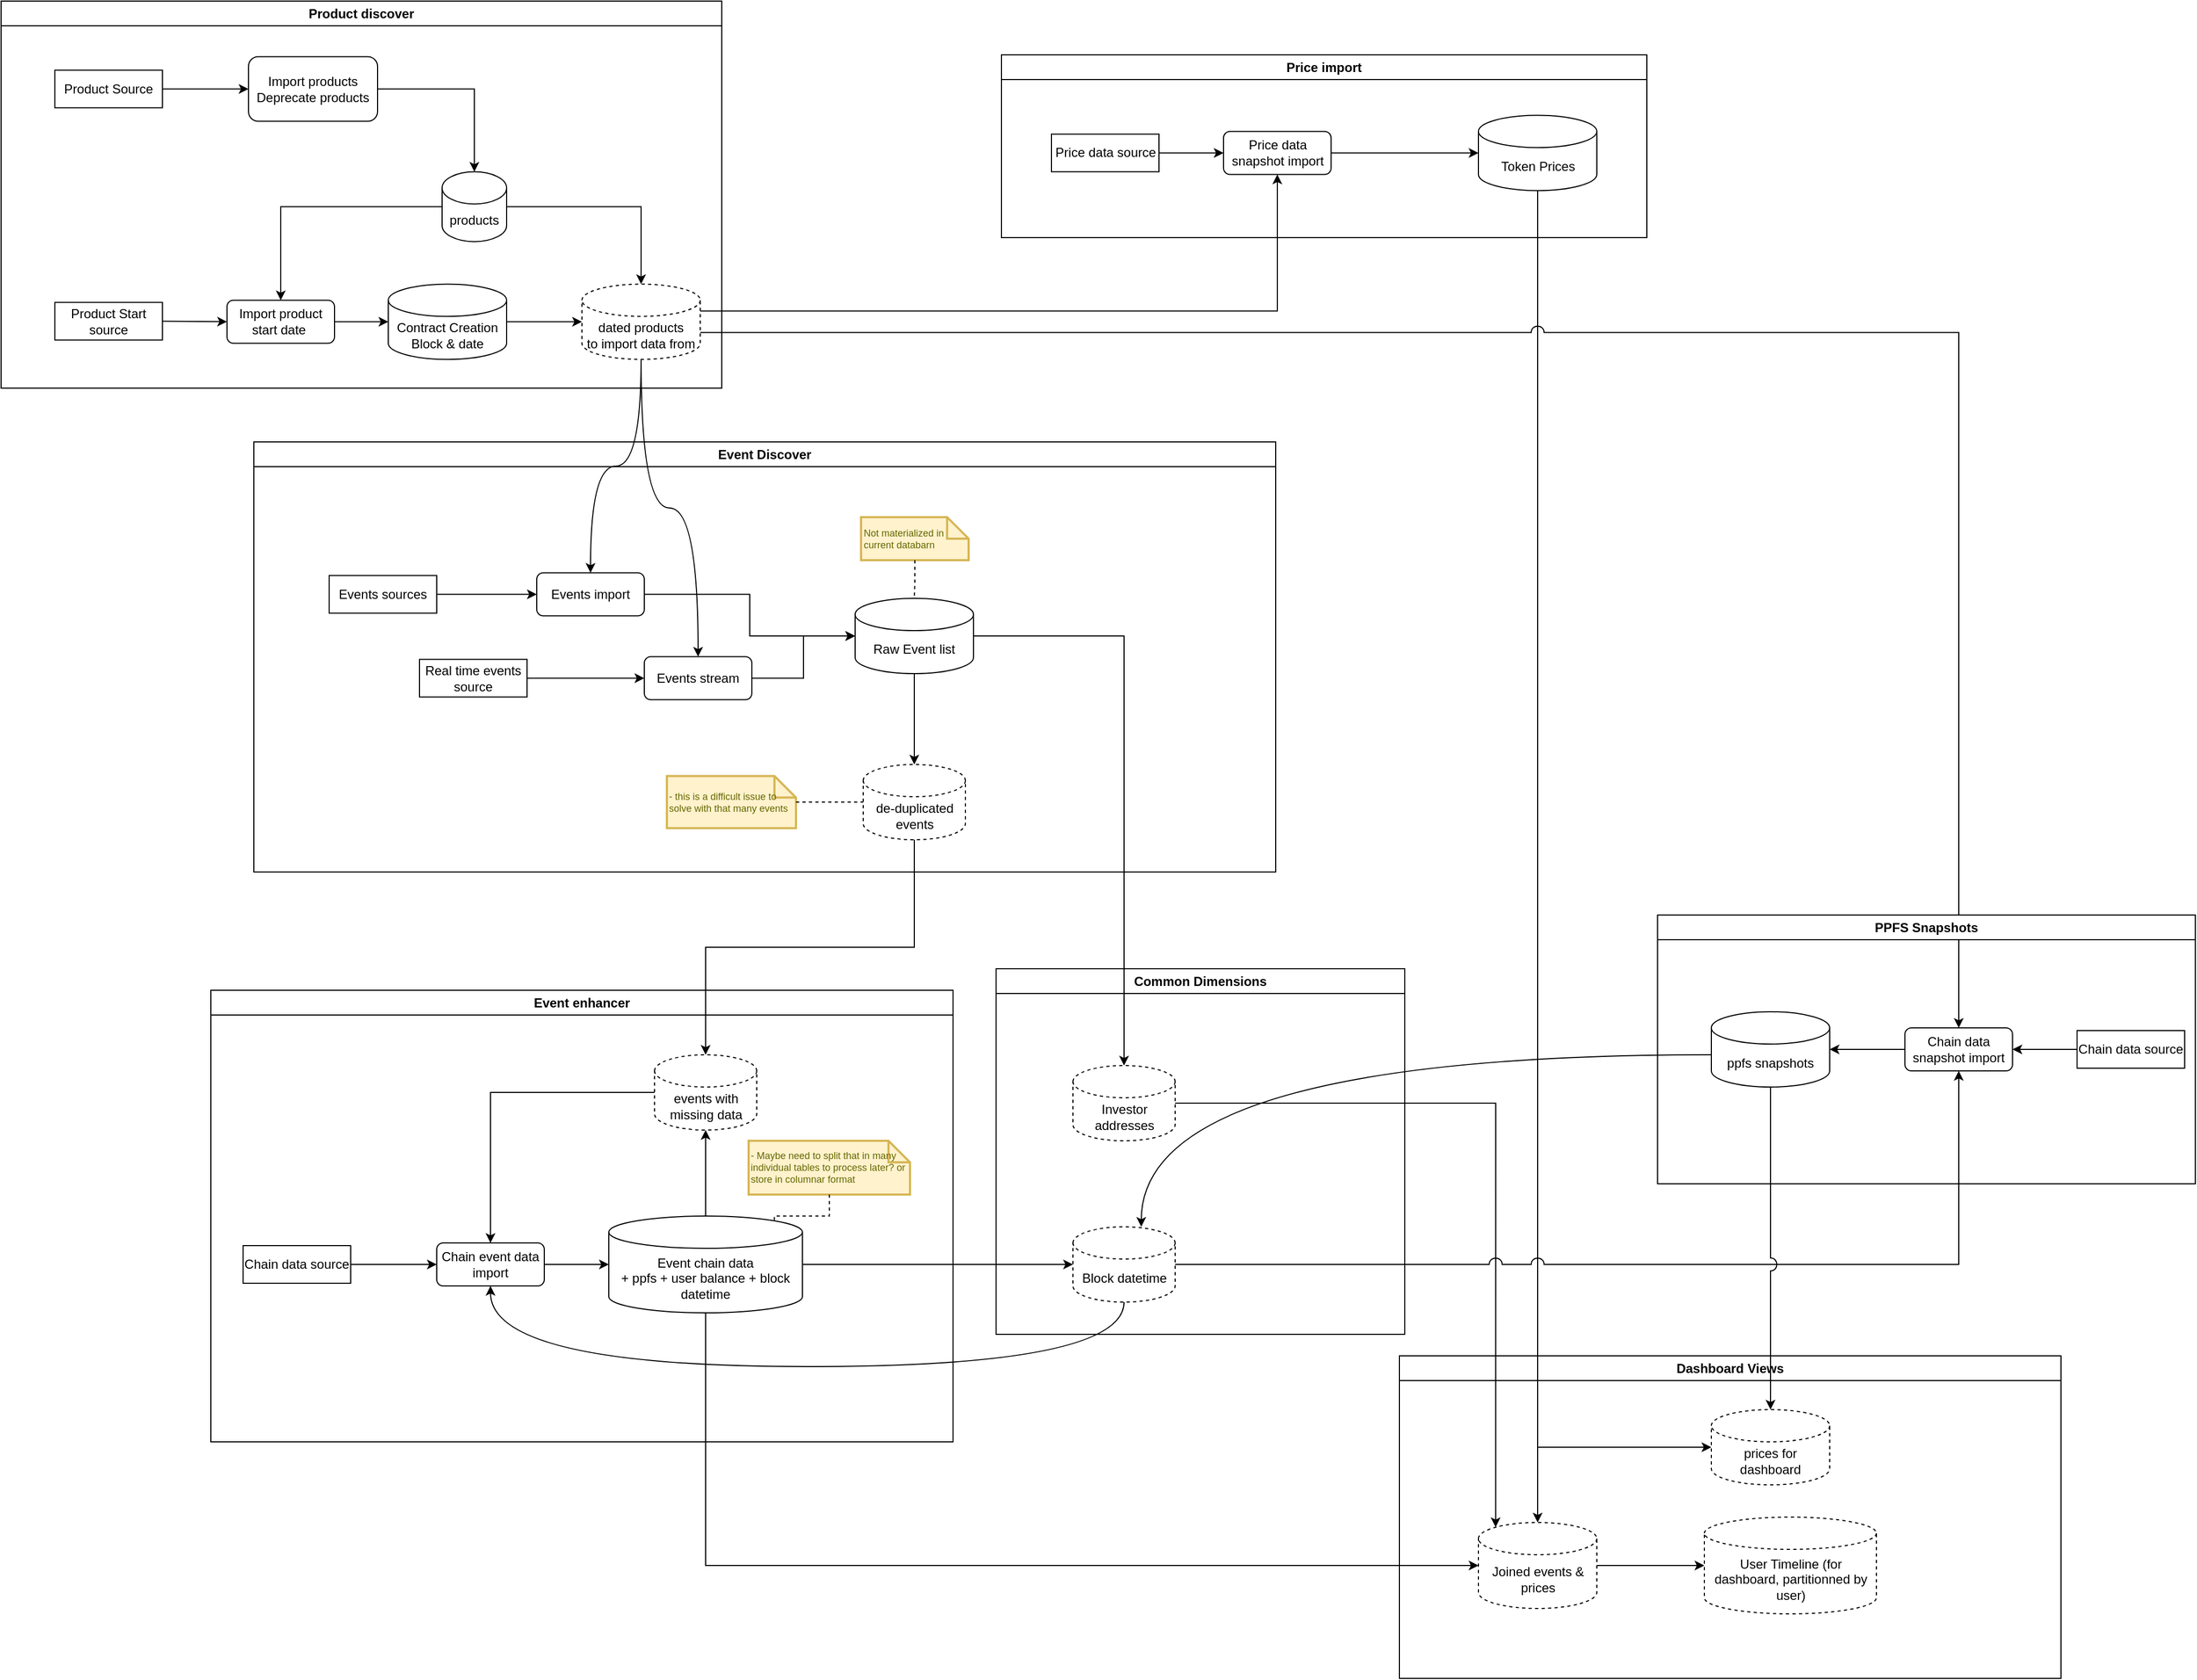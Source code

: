 <mxfile version="21.2.3" type="github" pages="5">
  <diagram id="LBPleyEJbLYk4v8nBKnk" name="Data Flow">
    <mxGraphModel dx="3920" dy="2160" grid="1" gridSize="10" guides="1" tooltips="1" connect="1" arrows="1" fold="1" page="1" pageScale="1" pageWidth="850" pageHeight="1100" math="0" shadow="0">
      <root>
        <mxCell id="0" />
        <mxCell id="1" parent="0" />
        <mxCell id="FanRHiMxadYCf4Hrt0DK-1" value="Event enhancer" style="swimlane;whiteSpace=wrap;html=1;" vertex="1" parent="1">
          <mxGeometry x="1265" y="2180" width="690" height="420" as="geometry" />
        </mxCell>
        <mxCell id="FanRHiMxadYCf4Hrt0DK-2" value="events with missing data" style="shape=cylinder3;whiteSpace=wrap;html=1;boundedLbl=1;backgroundOutline=1;size=15;dashed=1;" vertex="1" parent="FanRHiMxadYCf4Hrt0DK-1">
          <mxGeometry x="412.5" y="60" width="95" height="70" as="geometry" />
        </mxCell>
        <mxCell id="FanRHiMxadYCf4Hrt0DK-3" value="Event chain data&lt;br&gt;+ ppfs + user balance + block datetime" style="shape=cylinder3;whiteSpace=wrap;html=1;boundedLbl=1;backgroundOutline=1;size=15;" vertex="1" parent="FanRHiMxadYCf4Hrt0DK-1">
          <mxGeometry x="370" y="210" width="180" height="90" as="geometry" />
        </mxCell>
        <mxCell id="FanRHiMxadYCf4Hrt0DK-4" value="- Maybe need to split that in many individual tables to process later? or store in columnar format" style="shape=note;strokeWidth=2;fontSize=9;size=20;whiteSpace=wrap;html=1;fillColor=#fff2cc;strokeColor=#d6b656;fontColor=#666600;align=left;" vertex="1" parent="FanRHiMxadYCf4Hrt0DK-1">
          <mxGeometry x="500" y="140" width="150" height="50" as="geometry" />
        </mxCell>
        <mxCell id="FanRHiMxadYCf4Hrt0DK-5" value="Chain event data import" style="rounded=1;whiteSpace=wrap;html=1;" vertex="1" parent="FanRHiMxadYCf4Hrt0DK-1">
          <mxGeometry x="210" y="235" width="100" height="40" as="geometry" />
        </mxCell>
        <mxCell id="FanRHiMxadYCf4Hrt0DK-6" value="Chain data source" style="rounded=0;whiteSpace=wrap;html=1;" vertex="1" parent="FanRHiMxadYCf4Hrt0DK-1">
          <mxGeometry x="30" y="237.5" width="100" height="35" as="geometry" />
        </mxCell>
        <mxCell id="FanRHiMxadYCf4Hrt0DK-7" style="edgeStyle=orthogonalEdgeStyle;rounded=0;orthogonalLoop=1;jettySize=auto;html=1;exitX=0.5;exitY=0;exitDx=0;exitDy=0;exitPerimeter=0;jumpStyle=arc;jumpSize=12;" edge="1" parent="FanRHiMxadYCf4Hrt0DK-1" source="FanRHiMxadYCf4Hrt0DK-3" target="FanRHiMxadYCf4Hrt0DK-2">
          <mxGeometry relative="1" as="geometry">
            <mxPoint x="575" y="60" as="targetPoint" />
          </mxGeometry>
        </mxCell>
        <mxCell id="FanRHiMxadYCf4Hrt0DK-8" style="edgeStyle=orthogonalEdgeStyle;rounded=0;orthogonalLoop=1;jettySize=auto;html=1;endArrow=none;endFill=0;dashed=1;jumpStyle=arc;jumpSize=12;entryX=0.855;entryY=0;entryDx=0;entryDy=4.35;entryPerimeter=0;" edge="1" parent="FanRHiMxadYCf4Hrt0DK-1" source="FanRHiMxadYCf4Hrt0DK-4" target="FanRHiMxadYCf4Hrt0DK-3">
          <mxGeometry relative="1" as="geometry" />
        </mxCell>
        <mxCell id="FanRHiMxadYCf4Hrt0DK-9" style="edgeStyle=orthogonalEdgeStyle;rounded=0;orthogonalLoop=1;jettySize=auto;html=1;exitX=1;exitY=0.5;exitDx=0;exitDy=0;jumpStyle=arc;jumpSize=12;" edge="1" parent="FanRHiMxadYCf4Hrt0DK-1" source="FanRHiMxadYCf4Hrt0DK-5" target="FanRHiMxadYCf4Hrt0DK-3">
          <mxGeometry relative="1" as="geometry" />
        </mxCell>
        <mxCell id="FanRHiMxadYCf4Hrt0DK-10" style="edgeStyle=orthogonalEdgeStyle;rounded=0;orthogonalLoop=1;jettySize=auto;html=1;exitX=0;exitY=0.5;exitDx=0;exitDy=0;exitPerimeter=0;entryX=0.5;entryY=0;entryDx=0;entryDy=0;jumpStyle=arc;jumpSize=12;" edge="1" parent="FanRHiMxadYCf4Hrt0DK-1" source="FanRHiMxadYCf4Hrt0DK-2" target="FanRHiMxadYCf4Hrt0DK-5">
          <mxGeometry relative="1" as="geometry" />
        </mxCell>
        <mxCell id="FanRHiMxadYCf4Hrt0DK-11" style="edgeStyle=orthogonalEdgeStyle;rounded=0;orthogonalLoop=1;jettySize=auto;html=1;exitX=1;exitY=0.5;exitDx=0;exitDy=0;jumpStyle=arc;jumpSize=12;" edge="1" parent="FanRHiMxadYCf4Hrt0DK-1" source="FanRHiMxadYCf4Hrt0DK-6" target="FanRHiMxadYCf4Hrt0DK-5">
          <mxGeometry relative="1" as="geometry" />
        </mxCell>
        <mxCell id="FanRHiMxadYCf4Hrt0DK-12" value="Event Discover" style="swimlane;whiteSpace=wrap;html=1;" vertex="1" parent="1">
          <mxGeometry x="1305" y="1670" width="950" height="400" as="geometry" />
        </mxCell>
        <mxCell id="FanRHiMxadYCf4Hrt0DK-13" value="Events sources" style="rounded=0;whiteSpace=wrap;html=1;" vertex="1" parent="FanRHiMxadYCf4Hrt0DK-12">
          <mxGeometry x="70" y="124.25" width="100" height="35" as="geometry" />
        </mxCell>
        <mxCell id="FanRHiMxadYCf4Hrt0DK-14" value="Events import" style="rounded=1;whiteSpace=wrap;html=1;" vertex="1" parent="FanRHiMxadYCf4Hrt0DK-12">
          <mxGeometry x="263" y="121.75" width="100" height="40" as="geometry" />
        </mxCell>
        <mxCell id="FanRHiMxadYCf4Hrt0DK-15" value="Events stream" style="rounded=1;whiteSpace=wrap;html=1;" vertex="1" parent="FanRHiMxadYCf4Hrt0DK-12">
          <mxGeometry x="363" y="199.75" width="100" height="40" as="geometry" />
        </mxCell>
        <mxCell id="FanRHiMxadYCf4Hrt0DK-16" value="Real time events source" style="rounded=0;whiteSpace=wrap;html=1;" vertex="1" parent="FanRHiMxadYCf4Hrt0DK-12">
          <mxGeometry x="154" y="202.25" width="100" height="35" as="geometry" />
        </mxCell>
        <mxCell id="FanRHiMxadYCf4Hrt0DK-17" value="Raw Event list" style="shape=cylinder3;whiteSpace=wrap;html=1;boundedLbl=1;backgroundOutline=1;size=15;" vertex="1" parent="FanRHiMxadYCf4Hrt0DK-12">
          <mxGeometry x="559" y="145.5" width="110" height="70" as="geometry" />
        </mxCell>
        <mxCell id="FanRHiMxadYCf4Hrt0DK-18" value="de-duplicated events" style="shape=cylinder3;whiteSpace=wrap;html=1;boundedLbl=1;backgroundOutline=1;size=15;dashed=1;" vertex="1" parent="FanRHiMxadYCf4Hrt0DK-12">
          <mxGeometry x="566.5" y="300" width="95" height="70" as="geometry" />
        </mxCell>
        <mxCell id="FanRHiMxadYCf4Hrt0DK-19" value="- this is a difficult issue to solve with that many events" style="shape=note;strokeWidth=2;fontSize=9;size=20;whiteSpace=wrap;html=1;fillColor=#fff2cc;strokeColor=#d6b656;fontColor=#666600;align=left;" vertex="1" parent="FanRHiMxadYCf4Hrt0DK-12">
          <mxGeometry x="384" y="310.75" width="120" height="48.5" as="geometry" />
        </mxCell>
        <mxCell id="FanRHiMxadYCf4Hrt0DK-20" value="Not materialized in current databarn" style="shape=note;strokeWidth=2;fontSize=9;size=20;whiteSpace=wrap;html=1;fillColor=#fff2cc;strokeColor=#d6b656;fontColor=#666600;align=left;" vertex="1" parent="FanRHiMxadYCf4Hrt0DK-12">
          <mxGeometry x="564.5" y="70" width="100" height="40" as="geometry" />
        </mxCell>
        <mxCell id="FanRHiMxadYCf4Hrt0DK-21" style="edgeStyle=orthogonalEdgeStyle;rounded=0;orthogonalLoop=1;jettySize=auto;html=1;exitX=1;exitY=0.5;exitDx=0;exitDy=0;jumpStyle=arc;jumpSize=12;" edge="1" parent="FanRHiMxadYCf4Hrt0DK-12" source="FanRHiMxadYCf4Hrt0DK-13" target="FanRHiMxadYCf4Hrt0DK-14">
          <mxGeometry relative="1" as="geometry" />
        </mxCell>
        <mxCell id="FanRHiMxadYCf4Hrt0DK-22" style="edgeStyle=orthogonalEdgeStyle;rounded=0;orthogonalLoop=1;jettySize=auto;html=1;exitX=1;exitY=0.5;exitDx=0;exitDy=0;jumpStyle=arc;jumpSize=12;" edge="1" parent="FanRHiMxadYCf4Hrt0DK-12" source="FanRHiMxadYCf4Hrt0DK-16" target="FanRHiMxadYCf4Hrt0DK-15">
          <mxGeometry relative="1" as="geometry" />
        </mxCell>
        <mxCell id="FanRHiMxadYCf4Hrt0DK-23" style="edgeStyle=orthogonalEdgeStyle;rounded=0;orthogonalLoop=1;jettySize=auto;html=1;exitX=1;exitY=0.5;exitDx=0;exitDy=0;jumpStyle=arc;jumpSize=12;" edge="1" parent="FanRHiMxadYCf4Hrt0DK-12" source="FanRHiMxadYCf4Hrt0DK-14" target="FanRHiMxadYCf4Hrt0DK-17">
          <mxGeometry relative="1" as="geometry" />
        </mxCell>
        <mxCell id="FanRHiMxadYCf4Hrt0DK-24" style="edgeStyle=orthogonalEdgeStyle;rounded=0;orthogonalLoop=1;jettySize=auto;html=1;exitX=1;exitY=0.5;exitDx=0;exitDy=0;jumpStyle=arc;jumpSize=12;" edge="1" parent="FanRHiMxadYCf4Hrt0DK-12" source="FanRHiMxadYCf4Hrt0DK-15" target="FanRHiMxadYCf4Hrt0DK-17">
          <mxGeometry relative="1" as="geometry" />
        </mxCell>
        <mxCell id="FanRHiMxadYCf4Hrt0DK-25" style="edgeStyle=orthogonalEdgeStyle;rounded=0;orthogonalLoop=1;jettySize=auto;html=1;exitX=0.5;exitY=1;exitDx=0;exitDy=0;exitPerimeter=0;jumpStyle=arc;jumpSize=12;" edge="1" parent="FanRHiMxadYCf4Hrt0DK-12" source="FanRHiMxadYCf4Hrt0DK-17" target="FanRHiMxadYCf4Hrt0DK-18">
          <mxGeometry relative="1" as="geometry" />
        </mxCell>
        <mxCell id="FanRHiMxadYCf4Hrt0DK-26" style="edgeStyle=orthogonalEdgeStyle;rounded=0;orthogonalLoop=1;jettySize=auto;html=1;endArrow=none;endFill=0;dashed=1;jumpStyle=arc;jumpSize=12;" edge="1" parent="FanRHiMxadYCf4Hrt0DK-12" source="FanRHiMxadYCf4Hrt0DK-19" target="FanRHiMxadYCf4Hrt0DK-18">
          <mxGeometry relative="1" as="geometry" />
        </mxCell>
        <mxCell id="FanRHiMxadYCf4Hrt0DK-27" style="edgeStyle=orthogonalEdgeStyle;rounded=0;orthogonalLoop=1;jettySize=auto;html=1;exitX=0.5;exitY=1;exitDx=0;exitDy=0;exitPerimeter=0;endArrow=none;endFill=0;dashed=1;" edge="1" parent="FanRHiMxadYCf4Hrt0DK-12" source="FanRHiMxadYCf4Hrt0DK-20" target="FanRHiMxadYCf4Hrt0DK-17">
          <mxGeometry relative="1" as="geometry" />
        </mxCell>
        <mxCell id="FanRHiMxadYCf4Hrt0DK-28" value="Product discover" style="swimlane;whiteSpace=wrap;html=1;" vertex="1" parent="1">
          <mxGeometry x="1070" y="1260" width="670" height="360" as="geometry" />
        </mxCell>
        <mxCell id="FanRHiMxadYCf4Hrt0DK-29" value="Import products&lt;br&gt;Deprecate products" style="rounded=1;whiteSpace=wrap;html=1;" vertex="1" parent="FanRHiMxadYCf4Hrt0DK-28">
          <mxGeometry x="230" y="51.75" width="120" height="60" as="geometry" />
        </mxCell>
        <mxCell id="FanRHiMxadYCf4Hrt0DK-30" value="Product Source" style="rounded=0;whiteSpace=wrap;html=1;" vertex="1" parent="FanRHiMxadYCf4Hrt0DK-28">
          <mxGeometry x="50" y="64.25" width="100" height="35" as="geometry" />
        </mxCell>
        <mxCell id="FanRHiMxadYCf4Hrt0DK-31" value="Product Start source" style="rounded=0;whiteSpace=wrap;html=1;" vertex="1" parent="FanRHiMxadYCf4Hrt0DK-28">
          <mxGeometry x="50" y="280.25" width="100" height="35" as="geometry" />
        </mxCell>
        <mxCell id="FanRHiMxadYCf4Hrt0DK-32" value="Import product start date&amp;nbsp;" style="rounded=1;whiteSpace=wrap;html=1;" vertex="1" parent="FanRHiMxadYCf4Hrt0DK-28">
          <mxGeometry x="210" y="278.25" width="100" height="40" as="geometry" />
        </mxCell>
        <mxCell id="FanRHiMxadYCf4Hrt0DK-33" value="Contract Creation Block &amp;amp; date" style="shape=cylinder3;whiteSpace=wrap;html=1;boundedLbl=1;backgroundOutline=1;size=15;" vertex="1" parent="FanRHiMxadYCf4Hrt0DK-28">
          <mxGeometry x="360" y="263.25" width="110" height="70" as="geometry" />
        </mxCell>
        <mxCell id="FanRHiMxadYCf4Hrt0DK-34" value="dated products&lt;br&gt;to import data from" style="shape=cylinder3;whiteSpace=wrap;html=1;boundedLbl=1;backgroundOutline=1;size=15;dashed=1;" vertex="1" parent="FanRHiMxadYCf4Hrt0DK-28">
          <mxGeometry x="540" y="263.25" width="110" height="70" as="geometry" />
        </mxCell>
        <mxCell id="FanRHiMxadYCf4Hrt0DK-35" value="products" style="shape=cylinder3;whiteSpace=wrap;html=1;boundedLbl=1;backgroundOutline=1;size=15;" vertex="1" parent="FanRHiMxadYCf4Hrt0DK-28">
          <mxGeometry x="410" y="158.75" width="60" height="65" as="geometry" />
        </mxCell>
        <mxCell id="FanRHiMxadYCf4Hrt0DK-36" style="edgeStyle=orthogonalEdgeStyle;rounded=0;orthogonalLoop=1;jettySize=auto;html=1;entryX=0;entryY=0.5;entryDx=0;entryDy=0;jumpStyle=arc;jumpSize=12;" edge="1" parent="FanRHiMxadYCf4Hrt0DK-28" source="FanRHiMxadYCf4Hrt0DK-30" target="FanRHiMxadYCf4Hrt0DK-29">
          <mxGeometry relative="1" as="geometry">
            <mxPoint x="70" y="190" as="sourcePoint" />
          </mxGeometry>
        </mxCell>
        <mxCell id="FanRHiMxadYCf4Hrt0DK-37" style="edgeStyle=orthogonalEdgeStyle;rounded=0;orthogonalLoop=1;jettySize=auto;html=1;exitX=1;exitY=0.5;exitDx=0;exitDy=0;entryX=0;entryY=0.5;entryDx=0;entryDy=0;jumpStyle=arc;jumpSize=12;" edge="1" parent="FanRHiMxadYCf4Hrt0DK-28" source="FanRHiMxadYCf4Hrt0DK-31" target="FanRHiMxadYCf4Hrt0DK-32">
          <mxGeometry relative="1" as="geometry">
            <mxPoint x="250" y="358" as="targetPoint" />
          </mxGeometry>
        </mxCell>
        <mxCell id="FanRHiMxadYCf4Hrt0DK-38" style="edgeStyle=orthogonalEdgeStyle;rounded=0;orthogonalLoop=1;jettySize=auto;html=1;exitX=1;exitY=0.5;exitDx=0;exitDy=0;jumpStyle=arc;jumpSize=12;" edge="1" parent="FanRHiMxadYCf4Hrt0DK-28" source="FanRHiMxadYCf4Hrt0DK-32" target="FanRHiMxadYCf4Hrt0DK-33">
          <mxGeometry relative="1" as="geometry" />
        </mxCell>
        <mxCell id="FanRHiMxadYCf4Hrt0DK-39" style="edgeStyle=orthogonalEdgeStyle;rounded=0;orthogonalLoop=1;jettySize=auto;html=1;exitX=1;exitY=0.5;exitDx=0;exitDy=0;exitPerimeter=0;jumpStyle=arc;jumpSize=12;" edge="1" parent="FanRHiMxadYCf4Hrt0DK-28" source="FanRHiMxadYCf4Hrt0DK-33" target="FanRHiMxadYCf4Hrt0DK-34">
          <mxGeometry relative="1" as="geometry" />
        </mxCell>
        <mxCell id="FanRHiMxadYCf4Hrt0DK-40" style="edgeStyle=orthogonalEdgeStyle;rounded=0;orthogonalLoop=1;jettySize=auto;html=1;exitX=1;exitY=0.5;exitDx=0;exitDy=0;exitPerimeter=0;jumpStyle=arc;jumpSize=12;" edge="1" parent="FanRHiMxadYCf4Hrt0DK-28" source="FanRHiMxadYCf4Hrt0DK-35" target="FanRHiMxadYCf4Hrt0DK-34">
          <mxGeometry relative="1" as="geometry" />
        </mxCell>
        <mxCell id="FanRHiMxadYCf4Hrt0DK-41" style="edgeStyle=orthogonalEdgeStyle;rounded=0;orthogonalLoop=1;jettySize=auto;html=1;exitX=1;exitY=0.5;exitDx=0;exitDy=0;jumpStyle=arc;jumpSize=12;" edge="1" parent="FanRHiMxadYCf4Hrt0DK-28" source="FanRHiMxadYCf4Hrt0DK-29" target="FanRHiMxadYCf4Hrt0DK-35">
          <mxGeometry relative="1" as="geometry" />
        </mxCell>
        <mxCell id="FanRHiMxadYCf4Hrt0DK-42" style="edgeStyle=orthogonalEdgeStyle;rounded=0;orthogonalLoop=1;jettySize=auto;html=1;exitX=0;exitY=0.5;exitDx=0;exitDy=0;exitPerimeter=0;entryX=0.5;entryY=0;entryDx=0;entryDy=0;jumpStyle=arc;jumpSize=12;" edge="1" parent="FanRHiMxadYCf4Hrt0DK-28" source="FanRHiMxadYCf4Hrt0DK-35" target="FanRHiMxadYCf4Hrt0DK-32">
          <mxGeometry relative="1" as="geometry" />
        </mxCell>
        <mxCell id="FanRHiMxadYCf4Hrt0DK-43" style="edgeStyle=orthogonalEdgeStyle;rounded=0;orthogonalLoop=1;jettySize=auto;html=1;exitX=0.5;exitY=1;exitDx=0;exitDy=0;exitPerimeter=0;" edge="1" parent="1" source="FanRHiMxadYCf4Hrt0DK-55" target="FanRHiMxadYCf4Hrt0DK-63">
          <mxGeometry relative="1" as="geometry" />
        </mxCell>
        <mxCell id="FanRHiMxadYCf4Hrt0DK-44" style="edgeStyle=orthogonalEdgeStyle;rounded=0;orthogonalLoop=1;jettySize=auto;html=1;exitX=0.5;exitY=1;exitDx=0;exitDy=0;exitPerimeter=0;jumpStyle=arc;jumpSize=12;curved=1;" edge="1" parent="1" source="FanRHiMxadYCf4Hrt0DK-34" target="FanRHiMxadYCf4Hrt0DK-14">
          <mxGeometry relative="1" as="geometry" />
        </mxCell>
        <mxCell id="FanRHiMxadYCf4Hrt0DK-45" style="edgeStyle=orthogonalEdgeStyle;rounded=0;orthogonalLoop=1;jettySize=auto;html=1;exitX=1;exitY=0;exitDx=0;exitDy=45;exitPerimeter=0;jumpStyle=arc;jumpSize=12;" edge="1" parent="1" source="FanRHiMxadYCf4Hrt0DK-34" target="FanRHiMxadYCf4Hrt0DK-70">
          <mxGeometry relative="1" as="geometry" />
        </mxCell>
        <mxCell id="FanRHiMxadYCf4Hrt0DK-46" style="edgeStyle=orthogonalEdgeStyle;rounded=0;orthogonalLoop=1;jettySize=auto;html=1;exitX=1;exitY=0;exitDx=0;exitDy=25;exitPerimeter=0;" edge="1" parent="1" source="FanRHiMxadYCf4Hrt0DK-34" target="FanRHiMxadYCf4Hrt0DK-54">
          <mxGeometry relative="1" as="geometry" />
        </mxCell>
        <mxCell id="FanRHiMxadYCf4Hrt0DK-47" style="edgeStyle=orthogonalEdgeStyle;rounded=0;orthogonalLoop=1;jettySize=auto;html=1;exitX=0.5;exitY=1;exitDx=0;exitDy=0;exitPerimeter=0;curved=1;" edge="1" parent="1" source="FanRHiMxadYCf4Hrt0DK-34" target="FanRHiMxadYCf4Hrt0DK-15">
          <mxGeometry relative="1" as="geometry" />
        </mxCell>
        <mxCell id="FanRHiMxadYCf4Hrt0DK-48" style="edgeStyle=orthogonalEdgeStyle;rounded=0;orthogonalLoop=1;jettySize=auto;html=1;jumpStyle=arc;jumpSize=12;curved=1;" edge="1" parent="1" source="FanRHiMxadYCf4Hrt0DK-69" target="FanRHiMxadYCf4Hrt0DK-60">
          <mxGeometry relative="1" as="geometry">
            <Array as="points">
              <mxPoint x="2130" y="2240" />
            </Array>
          </mxGeometry>
        </mxCell>
        <mxCell id="FanRHiMxadYCf4Hrt0DK-49" style="edgeStyle=orthogonalEdgeStyle;rounded=0;orthogonalLoop=1;jettySize=auto;html=1;jumpStyle=arc;jumpSize=12;curved=1;" edge="1" parent="1" source="FanRHiMxadYCf4Hrt0DK-3" target="FanRHiMxadYCf4Hrt0DK-60">
          <mxGeometry relative="1" as="geometry" />
        </mxCell>
        <mxCell id="FanRHiMxadYCf4Hrt0DK-50" style="edgeStyle=orthogonalEdgeStyle;rounded=0;orthogonalLoop=1;jettySize=auto;html=1;exitX=0.5;exitY=1;exitDx=0;exitDy=0;exitPerimeter=0;entryX=0;entryY=0.5;entryDx=0;entryDy=0;entryPerimeter=0;" edge="1" parent="1" source="FanRHiMxadYCf4Hrt0DK-3" target="FanRHiMxadYCf4Hrt0DK-63">
          <mxGeometry relative="1" as="geometry" />
        </mxCell>
        <mxCell id="FanRHiMxadYCf4Hrt0DK-51" style="edgeStyle=orthogonalEdgeStyle;rounded=0;orthogonalLoop=1;jettySize=auto;html=1;exitX=0.5;exitY=1;exitDx=0;exitDy=0;exitPerimeter=0;jumpStyle=arc;jumpSize=12;" edge="1" parent="1" source="FanRHiMxadYCf4Hrt0DK-18" target="FanRHiMxadYCf4Hrt0DK-2">
          <mxGeometry relative="1" as="geometry" />
        </mxCell>
        <mxCell id="FanRHiMxadYCf4Hrt0DK-52" value="Price import" style="swimlane;whiteSpace=wrap;html=1;" vertex="1" parent="1">
          <mxGeometry x="2000" y="1310" width="600" height="170" as="geometry" />
        </mxCell>
        <mxCell id="FanRHiMxadYCf4Hrt0DK-53" value="Price data source" style="rounded=0;whiteSpace=wrap;html=1;" vertex="1" parent="FanRHiMxadYCf4Hrt0DK-52">
          <mxGeometry x="46.5" y="73.75" width="100" height="35" as="geometry" />
        </mxCell>
        <mxCell id="FanRHiMxadYCf4Hrt0DK-54" value="Price data snapshot import" style="rounded=1;whiteSpace=wrap;html=1;" vertex="1" parent="FanRHiMxadYCf4Hrt0DK-52">
          <mxGeometry x="206.5" y="71.25" width="100" height="40" as="geometry" />
        </mxCell>
        <mxCell id="FanRHiMxadYCf4Hrt0DK-55" value="Token Prices" style="shape=cylinder3;whiteSpace=wrap;html=1;boundedLbl=1;backgroundOutline=1;size=15;" vertex="1" parent="FanRHiMxadYCf4Hrt0DK-52">
          <mxGeometry x="443.5" y="56.25" width="110" height="70" as="geometry" />
        </mxCell>
        <mxCell id="FanRHiMxadYCf4Hrt0DK-56" style="edgeStyle=orthogonalEdgeStyle;rounded=0;orthogonalLoop=1;jettySize=auto;html=1;" edge="1" parent="FanRHiMxadYCf4Hrt0DK-52" source="FanRHiMxadYCf4Hrt0DK-53" target="FanRHiMxadYCf4Hrt0DK-54">
          <mxGeometry relative="1" as="geometry">
            <mxPoint x="85" y="80.5" as="sourcePoint" />
          </mxGeometry>
        </mxCell>
        <mxCell id="FanRHiMxadYCf4Hrt0DK-57" style="edgeStyle=orthogonalEdgeStyle;rounded=0;orthogonalLoop=1;jettySize=auto;html=1;" edge="1" parent="FanRHiMxadYCf4Hrt0DK-52" source="FanRHiMxadYCf4Hrt0DK-54" target="FanRHiMxadYCf4Hrt0DK-55">
          <mxGeometry relative="1" as="geometry" />
        </mxCell>
        <mxCell id="FanRHiMxadYCf4Hrt0DK-58" value="Common Dimensions" style="swimlane;whiteSpace=wrap;html=1;" vertex="1" parent="1">
          <mxGeometry x="1995" y="2160" width="380" height="340" as="geometry" />
        </mxCell>
        <mxCell id="FanRHiMxadYCf4Hrt0DK-59" value="Investor addresses" style="shape=cylinder3;whiteSpace=wrap;html=1;boundedLbl=1;backgroundOutline=1;size=15;dashed=1;" vertex="1" parent="FanRHiMxadYCf4Hrt0DK-58">
          <mxGeometry x="71.5" y="90" width="95" height="70" as="geometry" />
        </mxCell>
        <mxCell id="FanRHiMxadYCf4Hrt0DK-60" value="Block datetime" style="shape=cylinder3;whiteSpace=wrap;html=1;boundedLbl=1;backgroundOutline=1;size=15;dashed=1;" vertex="1" parent="FanRHiMxadYCf4Hrt0DK-58">
          <mxGeometry x="71.5" y="240" width="95" height="70" as="geometry" />
        </mxCell>
        <mxCell id="FanRHiMxadYCf4Hrt0DK-61" style="edgeStyle=orthogonalEdgeStyle;rounded=0;orthogonalLoop=1;jettySize=auto;html=1;exitX=1;exitY=0.5;exitDx=0;exitDy=0;exitPerimeter=0;jumpStyle=arc;jumpSize=12;" edge="1" parent="1" source="FanRHiMxadYCf4Hrt0DK-17" target="FanRHiMxadYCf4Hrt0DK-59">
          <mxGeometry relative="1" as="geometry" />
        </mxCell>
        <mxCell id="FanRHiMxadYCf4Hrt0DK-62" value="Dashboard Views" style="swimlane;whiteSpace=wrap;html=1;" vertex="1" parent="1">
          <mxGeometry x="2370" y="2520" width="615" height="300" as="geometry" />
        </mxCell>
        <mxCell id="FanRHiMxadYCf4Hrt0DK-63" value="Joined events &amp;amp; prices" style="shape=cylinder3;whiteSpace=wrap;html=1;boundedLbl=1;backgroundOutline=1;size=15;dashed=1;" vertex="1" parent="FanRHiMxadYCf4Hrt0DK-62">
          <mxGeometry x="73.5" y="155" width="110" height="80" as="geometry" />
        </mxCell>
        <mxCell id="FanRHiMxadYCf4Hrt0DK-64" value="User Timeline (for dashboard, partitionned by user)" style="shape=cylinder3;whiteSpace=wrap;html=1;boundedLbl=1;backgroundOutline=1;size=15;dashed=1;" vertex="1" parent="FanRHiMxadYCf4Hrt0DK-62">
          <mxGeometry x="283.5" y="150" width="160" height="90" as="geometry" />
        </mxCell>
        <mxCell id="FanRHiMxadYCf4Hrt0DK-65" style="edgeStyle=orthogonalEdgeStyle;rounded=0;orthogonalLoop=1;jettySize=auto;html=1;exitX=1;exitY=0.5;exitDx=0;exitDy=0;exitPerimeter=0;" edge="1" parent="FanRHiMxadYCf4Hrt0DK-62" source="FanRHiMxadYCf4Hrt0DK-63" target="FanRHiMxadYCf4Hrt0DK-64">
          <mxGeometry relative="1" as="geometry" />
        </mxCell>
        <mxCell id="FanRHiMxadYCf4Hrt0DK-66" value="prices for dashboard" style="shape=cylinder3;whiteSpace=wrap;html=1;boundedLbl=1;backgroundOutline=1;size=15;dashed=1;" vertex="1" parent="FanRHiMxadYCf4Hrt0DK-62">
          <mxGeometry x="290" y="50" width="110" height="70" as="geometry" />
        </mxCell>
        <mxCell id="FanRHiMxadYCf4Hrt0DK-67" value="PPFS Snapshots" style="swimlane;whiteSpace=wrap;html=1;" vertex="1" parent="1">
          <mxGeometry x="2610" y="2110" width="500" height="250" as="geometry" />
        </mxCell>
        <mxCell id="FanRHiMxadYCf4Hrt0DK-68" style="edgeStyle=orthogonalEdgeStyle;rounded=0;orthogonalLoop=1;jettySize=auto;html=1;exitX=1;exitY=0.5;exitDx=0;exitDy=0;exitPerimeter=0;" edge="1" parent="FanRHiMxadYCf4Hrt0DK-67">
          <mxGeometry relative="1" as="geometry">
            <mxPoint x="190" y="125" as="sourcePoint" />
          </mxGeometry>
        </mxCell>
        <mxCell id="FanRHiMxadYCf4Hrt0DK-69" value="ppfs snapshots" style="shape=cylinder3;whiteSpace=wrap;html=1;boundedLbl=1;backgroundOutline=1;size=15;" vertex="1" parent="FanRHiMxadYCf4Hrt0DK-67">
          <mxGeometry x="50" y="90" width="110" height="70" as="geometry" />
        </mxCell>
        <mxCell id="FanRHiMxadYCf4Hrt0DK-70" value="Chain data snapshot import" style="rounded=1;whiteSpace=wrap;html=1;" vertex="1" parent="FanRHiMxadYCf4Hrt0DK-67">
          <mxGeometry x="230" y="105" width="100" height="40" as="geometry" />
        </mxCell>
        <mxCell id="FanRHiMxadYCf4Hrt0DK-71" value="Chain data source" style="rounded=0;whiteSpace=wrap;html=1;" vertex="1" parent="FanRHiMxadYCf4Hrt0DK-67">
          <mxGeometry x="390" y="107.5" width="100" height="35" as="geometry" />
        </mxCell>
        <mxCell id="FanRHiMxadYCf4Hrt0DK-72" style="edgeStyle=orthogonalEdgeStyle;rounded=0;orthogonalLoop=1;jettySize=auto;html=1;jumpStyle=arc;jumpSize=12;" edge="1" parent="FanRHiMxadYCf4Hrt0DK-67" source="FanRHiMxadYCf4Hrt0DK-70" target="FanRHiMxadYCf4Hrt0DK-69">
          <mxGeometry relative="1" as="geometry" />
        </mxCell>
        <mxCell id="FanRHiMxadYCf4Hrt0DK-73" style="edgeStyle=orthogonalEdgeStyle;rounded=0;orthogonalLoop=1;jettySize=auto;html=1;exitX=0;exitY=0.5;exitDx=0;exitDy=0;jumpStyle=arc;jumpSize=12;" edge="1" parent="FanRHiMxadYCf4Hrt0DK-67" source="FanRHiMxadYCf4Hrt0DK-71" target="FanRHiMxadYCf4Hrt0DK-70">
          <mxGeometry relative="1" as="geometry" />
        </mxCell>
        <mxCell id="FanRHiMxadYCf4Hrt0DK-74" style="edgeStyle=orthogonalEdgeStyle;rounded=0;orthogonalLoop=1;jettySize=auto;html=1;exitX=0.5;exitY=1;exitDx=0;exitDy=0;exitPerimeter=0;entryX=0.5;entryY=1;entryDx=0;entryDy=0;curved=1;" edge="1" parent="1" source="FanRHiMxadYCf4Hrt0DK-60" target="FanRHiMxadYCf4Hrt0DK-5">
          <mxGeometry relative="1" as="geometry">
            <Array as="points">
              <mxPoint x="2114" y="2530" />
              <mxPoint x="1525" y="2530" />
            </Array>
          </mxGeometry>
        </mxCell>
        <mxCell id="FanRHiMxadYCf4Hrt0DK-75" style="edgeStyle=orthogonalEdgeStyle;rounded=0;orthogonalLoop=1;jettySize=auto;html=1;exitX=1;exitY=0.5;exitDx=0;exitDy=0;exitPerimeter=0;entryX=0.145;entryY=0;entryDx=0;entryDy=4.35;entryPerimeter=0;" edge="1" parent="1" source="FanRHiMxadYCf4Hrt0DK-59" target="FanRHiMxadYCf4Hrt0DK-63">
          <mxGeometry relative="1" as="geometry" />
        </mxCell>
        <mxCell id="FanRHiMxadYCf4Hrt0DK-76" style="edgeStyle=orthogonalEdgeStyle;rounded=0;orthogonalLoop=1;jettySize=auto;html=1;jumpStyle=arc;jumpSize=12;entryX=0.5;entryY=1;entryDx=0;entryDy=0;exitX=1;exitY=0.5;exitDx=0;exitDy=0;exitPerimeter=0;" edge="1" parent="1" source="FanRHiMxadYCf4Hrt0DK-60" target="FanRHiMxadYCf4Hrt0DK-70">
          <mxGeometry relative="1" as="geometry">
            <mxPoint x="1975" y="2500" as="sourcePoint" />
          </mxGeometry>
        </mxCell>
        <mxCell id="FanRHiMxadYCf4Hrt0DK-77" style="edgeStyle=orthogonalEdgeStyle;rounded=0;orthogonalLoop=1;jettySize=auto;html=1;exitX=0.5;exitY=1;exitDx=0;exitDy=0;exitPerimeter=0;entryX=0.5;entryY=0;entryDx=0;entryDy=0;entryPerimeter=0;jumpStyle=arc;jumpSize=12;" edge="1" parent="1" source="FanRHiMxadYCf4Hrt0DK-69" target="FanRHiMxadYCf4Hrt0DK-66">
          <mxGeometry relative="1" as="geometry" />
        </mxCell>
        <mxCell id="FanRHiMxadYCf4Hrt0DK-78" style="edgeStyle=orthogonalEdgeStyle;rounded=0;orthogonalLoop=1;jettySize=auto;html=1;exitX=0.5;exitY=1;exitDx=0;exitDy=0;exitPerimeter=0;entryX=0;entryY=0.5;entryDx=0;entryDy=0;entryPerimeter=0;" edge="1" parent="1" source="FanRHiMxadYCf4Hrt0DK-55" target="FanRHiMxadYCf4Hrt0DK-66">
          <mxGeometry relative="1" as="geometry">
            <mxPoint x="2590" y="2390" as="targetPoint" />
          </mxGeometry>
        </mxCell>
      </root>
    </mxGraphModel>
  </diagram>
  <diagram name="Draft" id="OcyrxSaOLKTO3twHUCwc">
    <mxGraphModel dx="2726" dy="1863" grid="1" gridSize="10" guides="1" tooltips="1" connect="1" arrows="1" fold="1" page="1" pageScale="1" pageWidth="850" pageHeight="1100" math="0" shadow="0">
      <root>
        <mxCell id="0" />
        <mxCell id="1" parent="0" />
      </root>
    </mxGraphModel>
  </diagram>
  <diagram id="6LsVAnrFnthJA0j92f7V" name="Data sources">
    <mxGraphModel dx="1804" dy="1752" grid="1" gridSize="10" guides="1" tooltips="1" connect="1" arrows="1" fold="1" page="1" pageScale="1" pageWidth="850" pageHeight="1100" math="0" shadow="0">
      <root>
        <mxCell id="0" />
        <mxCell id="1" parent="0" />
        <mxCell id="DPfwYACtlds6qIzUMdxG-1" value="RPC Data sources" style="swimlane;whiteSpace=wrap;html=1;" vertex="1" parent="1">
          <mxGeometry x="-345" y="-160" width="730" height="490" as="geometry" />
        </mxCell>
        <mxCell id="DPfwYACtlds6qIzUMdxG-2" value="&amp;nbsp; &amp;nbsp;- Non-archive MAY answer&lt;br&gt;&amp;nbsp; &amp;nbsp;- MATBE indexers can answer&lt;br&gt;&amp;nbsp; &amp;nbsp;- Query limited by block range&lt;br&gt;&amp;nbsp; &amp;nbsp;- Multiple contracts at once&lt;br&gt;&amp;nbsp; &amp;nbsp;- Multiple event definitions at once&lt;br&gt;&amp;nbsp; &amp;nbsp;- Multicall3 is irrelevant? -&amp;gt; maybe not" style="shape=note;strokeWidth=2;fontSize=9;size=20;whiteSpace=wrap;html=1;fillColor=#fff2cc;strokeColor=#d6b656;fontColor=#666600;align=left;" vertex="1" parent="DPfwYACtlds6qIzUMdxG-1">
          <mxGeometry x="270" y="40" width="190" height="80" as="geometry" />
        </mxCell>
        <mxCell id="DPfwYACtlds6qIzUMdxG-3" value="Events" style="shape=cylinder3;whiteSpace=wrap;html=1;boundedLbl=1;backgroundOutline=1;size=15;" vertex="1" parent="DPfwYACtlds6qIzUMdxG-1">
          <mxGeometry x="335" y="175" width="60" height="70" as="geometry" />
        </mxCell>
        <mxCell id="DPfwYACtlds6qIzUMdxG-4" value="&amp;nbsp; &amp;nbsp; - At-most-once delivery&lt;br&gt;&amp;nbsp; &amp;nbsp; - Not available or reliable for every chain&lt;br&gt;&amp;nbsp; &amp;nbsp; - We can&#39;t know if we have all events" style="shape=note;strokeWidth=2;fontSize=9;size=20;whiteSpace=wrap;html=1;fillColor=#fff2cc;strokeColor=#d6b656;fontColor=#666600;align=left;" vertex="1" parent="DPfwYACtlds6qIzUMdxG-1">
          <mxGeometry x="470" y="40" width="180" height="60" as="geometry" />
        </mxCell>
        <mxCell id="DPfwYACtlds6qIzUMdxG-5" value="&amp;nbsp; Events WS" style="strokeWidth=2;html=1;shape=mxgraph.flowchart.direct_data;whiteSpace=wrap;align=left;" vertex="1" parent="DPfwYACtlds6qIzUMdxG-1">
          <mxGeometry x="470" y="175" width="100" height="40" as="geometry" />
        </mxCell>
        <mxCell id="DPfwYACtlds6qIzUMdxG-6" value="&amp;nbsp; &amp;nbsp; - Get the timestamp of a block&lt;br&gt;&amp;nbsp; &amp;nbsp; - MAYBE explorers can answer&lt;br&gt;&amp;nbsp; &amp;nbsp; - Multicall3 can answer (sometimes)&lt;br&gt;&amp;nbsp; &amp;nbsp; - Unlikely to fail&lt;br&gt;&amp;nbsp; &amp;nbsp; - Response is large (in Mb)" style="shape=note;strokeWidth=2;fontSize=9;size=20;whiteSpace=wrap;html=1;fillColor=#fff2cc;strokeColor=#d6b656;fontColor=#666600;align=left;" vertex="1" parent="DPfwYACtlds6qIzUMdxG-1">
          <mxGeometry x="40" y="267.5" width="180" height="60" as="geometry" />
        </mxCell>
        <mxCell id="DPfwYACtlds6qIzUMdxG-7" value="Block&lt;br&gt;Datetimes" style="shape=cylinder3;whiteSpace=wrap;html=1;boundedLbl=1;backgroundOutline=1;size=15;" vertex="1" parent="DPfwYACtlds6qIzUMdxG-1">
          <mxGeometry x="300" y="260" width="60" height="75" as="geometry" />
        </mxCell>
        <mxCell id="DPfwYACtlds6qIzUMdxG-8" value="Latest Block" style="shape=cylinder3;whiteSpace=wrap;html=1;boundedLbl=1;backgroundOutline=1;size=15;" vertex="1" parent="DPfwYACtlds6qIzUMdxG-1">
          <mxGeometry x="370" y="260" width="60" height="75" as="geometry" />
        </mxCell>
        <mxCell id="DPfwYACtlds6qIzUMdxG-9" value="Archive Storage" style="shape=cylinder3;whiteSpace=wrap;html=1;boundedLbl=1;backgroundOutline=1;size=15;" vertex="1" parent="DPfwYACtlds6qIzUMdxG-1">
          <mxGeometry x="450" y="260" width="60" height="75" as="geometry" />
        </mxCell>
        <mxCell id="DPfwYACtlds6qIzUMdxG-10" value="Recent&lt;br&gt;Storage" style="shape=cylinder3;whiteSpace=wrap;html=1;boundedLbl=1;backgroundOutline=1;size=15;" vertex="1" parent="DPfwYACtlds6qIzUMdxG-1">
          <mxGeometry x="530" y="260" width="60" height="75" as="geometry" />
        </mxCell>
        <mxCell id="DPfwYACtlds6qIzUMdxG-11" value="&amp;nbsp; &amp;nbsp;- Multicall3 make sense if same block&lt;br&gt;&amp;nbsp; &amp;nbsp;- JsonRPC batch make sense if diff blocks&lt;br&gt;&amp;nbsp; &amp;nbsp;- CAN be slow&lt;br&gt;&amp;nbsp; &amp;nbsp;- WILL fail often&lt;br&gt;&amp;nbsp; &amp;nbsp;- WILL be unavailable -&amp;gt; force unordered import&lt;br&gt;&amp;nbsp; &amp;nbsp;- Non archive MAY answer most recent" style="shape=note;strokeWidth=2;fontSize=9;size=20;whiteSpace=wrap;html=1;fillColor=#fff2cc;strokeColor=#d6b656;fontColor=#666600;align=left;" vertex="1" parent="DPfwYACtlds6qIzUMdxG-1">
          <mxGeometry x="410" y="380" width="220" height="80" as="geometry" />
        </mxCell>
        <mxCell id="DPfwYACtlds6qIzUMdxG-12" value="&amp;nbsp; &amp;nbsp; - Only source for this&lt;br&gt;&amp;nbsp; &amp;nbsp; - WILL differ for 2 RPC of the same chain" style="shape=note;strokeWidth=2;fontSize=9;size=20;whiteSpace=wrap;html=1;fillColor=#fff2cc;strokeColor=#d6b656;fontColor=#666600;align=left;" vertex="1" parent="DPfwYACtlds6qIzUMdxG-1">
          <mxGeometry x="80" y="390" width="180" height="60" as="geometry" />
        </mxCell>
        <mxCell id="DPfwYACtlds6qIzUMdxG-13" style="edgeStyle=orthogonalEdgeStyle;rounded=0;orthogonalLoop=1;jettySize=auto;html=1;exitX=0.5;exitY=1;exitDx=0;exitDy=0;exitPerimeter=0;endArrow=none;endFill=0;dashed=1;" edge="1" parent="DPfwYACtlds6qIzUMdxG-1" source="DPfwYACtlds6qIzUMdxG-2" target="DPfwYACtlds6qIzUMdxG-3">
          <mxGeometry relative="1" as="geometry" />
        </mxCell>
        <mxCell id="DPfwYACtlds6qIzUMdxG-14" style="edgeStyle=orthogonalEdgeStyle;rounded=0;orthogonalLoop=1;jettySize=auto;html=1;jumpStyle=none;endArrow=none;endFill=0;dashed=1;" edge="1" parent="DPfwYACtlds6qIzUMdxG-1" source="DPfwYACtlds6qIzUMdxG-4" target="DPfwYACtlds6qIzUMdxG-5">
          <mxGeometry relative="1" as="geometry" />
        </mxCell>
        <mxCell id="DPfwYACtlds6qIzUMdxG-15" style="edgeStyle=orthogonalEdgeStyle;rounded=0;orthogonalLoop=1;jettySize=auto;html=1;endArrow=none;endFill=0;dashed=1;" edge="1" parent="DPfwYACtlds6qIzUMdxG-1" source="DPfwYACtlds6qIzUMdxG-6" target="DPfwYACtlds6qIzUMdxG-7">
          <mxGeometry relative="1" as="geometry" />
        </mxCell>
        <mxCell id="DPfwYACtlds6qIzUMdxG-16" style="edgeStyle=orthogonalEdgeStyle;rounded=0;orthogonalLoop=1;jettySize=auto;html=1;exitX=0.5;exitY=0;exitDx=0;exitDy=0;exitPerimeter=0;endArrow=none;endFill=0;dashed=1;" edge="1" parent="DPfwYACtlds6qIzUMdxG-1" source="DPfwYACtlds6qIzUMdxG-11" target="DPfwYACtlds6qIzUMdxG-10">
          <mxGeometry relative="1" as="geometry" />
        </mxCell>
        <mxCell id="DPfwYACtlds6qIzUMdxG-17" style="edgeStyle=orthogonalEdgeStyle;rounded=0;orthogonalLoop=1;jettySize=auto;html=1;exitX=0.5;exitY=0;exitDx=0;exitDy=0;exitPerimeter=0;entryX=0.5;entryY=1;entryDx=0;entryDy=0;entryPerimeter=0;endArrow=none;endFill=0;dashed=1;" edge="1" parent="DPfwYACtlds6qIzUMdxG-1" source="DPfwYACtlds6qIzUMdxG-11" target="DPfwYACtlds6qIzUMdxG-9">
          <mxGeometry relative="1" as="geometry" />
        </mxCell>
        <mxCell id="DPfwYACtlds6qIzUMdxG-18" style="edgeStyle=orthogonalEdgeStyle;rounded=0;orthogonalLoop=1;jettySize=auto;html=1;exitX=0;exitY=0;exitDx=180;exitDy=40;exitPerimeter=0;endArrow=none;endFill=0;dashed=1;" edge="1" parent="DPfwYACtlds6qIzUMdxG-1" source="DPfwYACtlds6qIzUMdxG-12" target="DPfwYACtlds6qIzUMdxG-8">
          <mxGeometry relative="1" as="geometry" />
        </mxCell>
        <mxCell id="DPfwYACtlds6qIzUMdxG-19" value="Explorer data sources" style="swimlane;whiteSpace=wrap;html=1;" vertex="1" parent="1">
          <mxGeometry x="-370" y="380" width="810" height="240" as="geometry" />
        </mxCell>
        <mxCell id="DPfwYACtlds6qIzUMdxG-20" value="&amp;nbsp; &amp;nbsp; - WILL fail to index some data&lt;br&gt;&amp;nbsp; &amp;nbsp; - COULD be more efficient" style="shape=note;strokeWidth=2;fontSize=9;size=20;whiteSpace=wrap;html=1;fillColor=#fff2cc;strokeColor=#d6b656;fontColor=#666600;align=left;" vertex="1" parent="DPfwYACtlds6qIzUMdxG-19">
          <mxGeometry x="12.5" y="117.5" width="210" height="60" as="geometry" />
        </mxCell>
        <mxCell id="DPfwYACtlds6qIzUMdxG-21" value="Block&lt;br&gt;Datetimes" style="shape=cylinder3;whiteSpace=wrap;html=1;boundedLbl=1;backgroundOutline=1;size=15;" vertex="1" parent="DPfwYACtlds6qIzUMdxG-19">
          <mxGeometry x="297.5" y="52.5" width="60" height="75" as="geometry" />
        </mxCell>
        <mxCell id="DPfwYACtlds6qIzUMdxG-22" value="Archive&lt;br&gt;Events" style="shape=cylinder3;whiteSpace=wrap;html=1;boundedLbl=1;backgroundOutline=1;size=15;" vertex="1" parent="DPfwYACtlds6qIzUMdxG-19">
          <mxGeometry x="397.5" y="52.5" width="60" height="70" as="geometry" />
        </mxCell>
        <mxCell id="DPfwYACtlds6qIzUMdxG-23" value="Contract Creation Block" style="shape=cylinder3;whiteSpace=wrap;html=1;boundedLbl=1;backgroundOutline=1;size=15;" vertex="1" parent="DPfwYACtlds6qIzUMdxG-19">
          <mxGeometry x="397.5" y="132.5" width="60" height="80" as="geometry" />
        </mxCell>
        <mxCell id="DPfwYACtlds6qIzUMdxG-24" value="&amp;nbsp; &amp;nbsp; - Only source providing this" style="shape=note;strokeWidth=2;fontSize=9;size=20;whiteSpace=wrap;html=1;fillColor=#fff2cc;strokeColor=#d6b656;fontColor=#666600;align=left;" vertex="1" parent="DPfwYACtlds6qIzUMdxG-19">
          <mxGeometry x="550" y="150" width="165" height="60" as="geometry" />
        </mxCell>
        <mxCell id="DPfwYACtlds6qIzUMdxG-25" style="edgeStyle=orthogonalEdgeStyle;rounded=0;orthogonalLoop=1;jettySize=auto;html=1;endArrow=none;endFill=0;dashed=1;" edge="1" parent="DPfwYACtlds6qIzUMdxG-19" source="DPfwYACtlds6qIzUMdxG-24" target="DPfwYACtlds6qIzUMdxG-23">
          <mxGeometry relative="1" as="geometry" />
        </mxCell>
        <mxCell id="DPfwYACtlds6qIzUMdxG-26" value="&amp;nbsp; &amp;nbsp; - WILL fail to index some data&lt;br&gt;&amp;nbsp; &amp;nbsp; - Query larger ranges with low event count" style="shape=note;strokeWidth=2;fontSize=9;size=20;whiteSpace=wrap;html=1;fillColor=#fff2cc;strokeColor=#d6b656;fontColor=#666600;align=left;" vertex="1" parent="DPfwYACtlds6qIzUMdxG-19">
          <mxGeometry x="577.5" y="57.5" width="210" height="60" as="geometry" />
        </mxCell>
        <mxCell id="DPfwYACtlds6qIzUMdxG-27" style="edgeStyle=orthogonalEdgeStyle;rounded=0;orthogonalLoop=1;jettySize=auto;html=1;endArrow=none;endFill=0;dashed=1;" edge="1" parent="DPfwYACtlds6qIzUMdxG-19" source="DPfwYACtlds6qIzUMdxG-26" target="DPfwYACtlds6qIzUMdxG-22">
          <mxGeometry relative="1" as="geometry" />
        </mxCell>
        <mxCell id="DPfwYACtlds6qIzUMdxG-28" value="Beefy API" style="swimlane;whiteSpace=wrap;html=1;" vertex="1" parent="1">
          <mxGeometry x="-163.75" y="657.5" width="390" height="340" as="geometry" />
        </mxCell>
        <mxCell id="DPfwYACtlds6qIzUMdxG-29" value="Product List&lt;br&gt;Snapshot" style="shape=cylinder3;whiteSpace=wrap;html=1;boundedLbl=1;backgroundOutline=1;size=15;" vertex="1" parent="DPfwYACtlds6qIzUMdxG-28">
          <mxGeometry x="90" y="40" width="60" height="75" as="geometry" />
        </mxCell>
        <mxCell id="DPfwYACtlds6qIzUMdxG-30" value="&amp;nbsp; &amp;nbsp; - WILL be unavailable" style="shape=note;strokeWidth=2;fontSize=9;size=20;whiteSpace=wrap;html=1;fillColor=#fff2cc;strokeColor=#d6b656;fontColor=#666600;align=left;" vertex="1" parent="DPfwYACtlds6qIzUMdxG-28">
          <mxGeometry x="20" y="180" width="165" height="60" as="geometry" />
        </mxCell>
        <mxCell id="DPfwYACtlds6qIzUMdxG-31" value="Current TVL / prod" style="shape=cylinder3;whiteSpace=wrap;html=1;boundedLbl=1;backgroundOutline=1;size=15;" vertex="1" parent="DPfwYACtlds6qIzUMdxG-28">
          <mxGeometry x="190" y="40" width="60" height="75" as="geometry" />
        </mxCell>
        <mxCell id="DPfwYACtlds6qIzUMdxG-32" value="Current breakdown / prod" style="shape=cylinder3;whiteSpace=wrap;html=1;boundedLbl=1;backgroundOutline=1;size=15;" vertex="1" parent="DPfwYACtlds6qIzUMdxG-28">
          <mxGeometry x="270" y="40" width="60" height="75" as="geometry" />
        </mxCell>
        <mxCell id="DPfwYACtlds6qIzUMdxG-33" value="TVL / prod History" style="shape=cylinder3;whiteSpace=wrap;html=1;boundedLbl=1;backgroundOutline=1;size=15;" vertex="1" parent="DPfwYACtlds6qIzUMdxG-28">
          <mxGeometry x="190" y="130" width="60" height="75" as="geometry" />
        </mxCell>
        <mxCell id="DPfwYACtlds6qIzUMdxG-34" value="Breakdown / prod History" style="shape=cylinder3;whiteSpace=wrap;html=1;boundedLbl=1;backgroundOutline=1;size=15;" vertex="1" parent="DPfwYACtlds6qIzUMdxG-28">
          <mxGeometry x="270" y="130" width="60" height="75" as="geometry" />
        </mxCell>
        <mxCell id="DPfwYACtlds6qIzUMdxG-35" value="&amp;nbsp; &amp;nbsp; - Partial History" style="shape=note;strokeWidth=2;fontSize=9;size=20;whiteSpace=wrap;html=1;fillColor=#fff2cc;strokeColor=#d6b656;fontColor=#666600;align=left;" vertex="1" parent="DPfwYACtlds6qIzUMdxG-28">
          <mxGeometry x="200" y="250" width="130" height="60" as="geometry" />
        </mxCell>
        <mxCell id="DPfwYACtlds6qIzUMdxG-36" style="edgeStyle=orthogonalEdgeStyle;rounded=0;orthogonalLoop=1;jettySize=auto;html=1;endArrow=none;endFill=0;dashed=1;" edge="1" parent="DPfwYACtlds6qIzUMdxG-28" source="DPfwYACtlds6qIzUMdxG-35" target="DPfwYACtlds6qIzUMdxG-34">
          <mxGeometry relative="1" as="geometry" />
        </mxCell>
        <mxCell id="DPfwYACtlds6qIzUMdxG-37" style="edgeStyle=orthogonalEdgeStyle;rounded=0;orthogonalLoop=1;jettySize=auto;html=1;endArrow=none;endFill=0;dashed=1;" edge="1" parent="DPfwYACtlds6qIzUMdxG-28" source="DPfwYACtlds6qIzUMdxG-35" target="DPfwYACtlds6qIzUMdxG-33">
          <mxGeometry relative="1" as="geometry" />
        </mxCell>
        <mxCell id="DPfwYACtlds6qIzUMdxG-38" value="Github" style="swimlane;whiteSpace=wrap;html=1;" vertex="1" parent="1">
          <mxGeometry x="-110" y="1060" width="290" height="160" as="geometry" />
        </mxCell>
        <mxCell id="DPfwYACtlds6qIzUMdxG-39" value="Product History" style="shape=cylinder3;whiteSpace=wrap;html=1;boundedLbl=1;backgroundOutline=1;size=15;" vertex="1" parent="DPfwYACtlds6qIzUMdxG-38">
          <mxGeometry x="20" y="40" width="60" height="75" as="geometry" />
        </mxCell>
        <mxCell id="DPfwYACtlds6qIzUMdxG-40" value="&amp;nbsp; &amp;nbsp; - Unlikely to fail&lt;br&gt;&amp;nbsp; &amp;nbsp; - Provide historical data" style="shape=note;strokeWidth=2;fontSize=9;size=20;whiteSpace=wrap;html=1;fillColor=#fff2cc;strokeColor=#d6b656;fontColor=#666600;align=left;" vertex="1" parent="DPfwYACtlds6qIzUMdxG-38">
          <mxGeometry x="110" y="47.5" width="165" height="60" as="geometry" />
        </mxCell>
      </root>
    </mxGraphModel>
  </diagram>
  <diagram id="ApqPZ_qqxMrcQyoEzZsf" name="Import State work">
    <mxGraphModel dx="104" dy="652" grid="1" gridSize="10" guides="1" tooltips="1" connect="1" arrows="1" fold="1" page="1" pageScale="1" pageWidth="850" pageHeight="1100" math="0" shadow="0">
      <root>
        <mxCell id="0" />
        <mxCell id="1" parent="0" />
        <mxCell id="FajCc1jB9uEznqB3njpW-1" value="Timeline Import state data structure" style="swimlane;whiteSpace=wrap;html=1;fillColor=none;" vertex="1" parent="1">
          <mxGeometry x="1490" y="430" width="930" height="550" as="geometry" />
        </mxCell>
        <mxCell id="FajCc1jB9uEznqB3njpW-2" style="edgeStyle=orthogonalEdgeStyle;rounded=0;orthogonalLoop=1;jettySize=auto;html=1;exitX=0.5;exitY=1;exitDx=0;exitDy=0;entryX=0.5;entryY=0;entryDx=0;entryDy=0;" edge="1" parent="FajCc1jB9uEznqB3njpW-1">
          <mxGeometry relative="1" as="geometry">
            <mxPoint x="290" y="160" as="sourcePoint" />
          </mxGeometry>
        </mxCell>
        <mxCell id="FajCc1jB9uEznqB3njpW-3" style="edgeStyle=orthogonalEdgeStyle;rounded=0;orthogonalLoop=1;jettySize=auto;html=1;exitX=0.5;exitY=1;exitDx=0;exitDy=0;entryX=0.5;entryY=0;entryDx=0;entryDy=0;" edge="1" parent="FajCc1jB9uEznqB3njpW-1">
          <mxGeometry relative="1" as="geometry">
            <mxPoint x="290" y="160" as="sourcePoint" />
          </mxGeometry>
        </mxCell>
        <mxCell id="FajCc1jB9uEznqB3njpW-4" style="edgeStyle=orthogonalEdgeStyle;rounded=0;orthogonalLoop=1;jettySize=auto;html=1;exitX=0;exitY=0.5;exitDx=0;exitDy=0;entryX=1;entryY=0.5;entryDx=0;entryDy=0;" edge="1" parent="FajCc1jB9uEznqB3njpW-1">
          <mxGeometry relative="1" as="geometry">
            <mxPoint x="470" y="150" as="sourcePoint" />
          </mxGeometry>
        </mxCell>
        <mxCell id="FajCc1jB9uEznqB3njpW-5" value="Updates" style="edgeLabel;html=1;align=center;verticalAlign=middle;resizable=0;points=[];" vertex="1" connectable="0" parent="FajCc1jB9uEznqB3njpW-4">
          <mxGeometry x="-0.023" y="-1" relative="1" as="geometry">
            <mxPoint y="1" as="offset" />
          </mxGeometry>
        </mxCell>
        <mxCell id="FajCc1jB9uEznqB3njpW-6" value="&amp;nbsp;- range based&lt;br&gt;&amp;nbsp;- either block range or date range&lt;br&gt;&amp;nbsp;- makes sure we retry failed ranges" style="shape=note;strokeWidth=2;fontSize=9;size=20;whiteSpace=wrap;html=1;fillColor=#fff2cc;strokeColor=#d6b656;fontColor=#666600;align=left;" vertex="1" parent="FajCc1jB9uEznqB3njpW-1">
          <mxGeometry x="30" y="150" width="160" height="70" as="geometry" />
        </mxCell>
        <mxCell id="FajCc1jB9uEznqB3njpW-7" style="edgeStyle=orthogonalEdgeStyle;rounded=0;orthogonalLoop=1;jettySize=auto;html=1;exitX=1;exitY=0.25;exitDx=0;exitDy=0;entryX=0;entryY=0.25;entryDx=0;entryDy=0;" edge="1" parent="FajCc1jB9uEznqB3njpW-1" source="FajCc1jB9uEznqB3njpW-9" target="FajCc1jB9uEznqB3njpW-32">
          <mxGeometry relative="1" as="geometry">
            <mxPoint x="340" y="320" as="targetPoint" />
          </mxGeometry>
        </mxCell>
        <mxCell id="FajCc1jB9uEznqB3njpW-8" value="key n" style="edgeLabel;html=1;align=center;verticalAlign=middle;resizable=0;points=[];" vertex="1" connectable="0" parent="FajCc1jB9uEznqB3njpW-7">
          <mxGeometry x="0.247" relative="1" as="geometry">
            <mxPoint as="offset" />
          </mxGeometry>
        </mxCell>
        <mxCell id="FajCc1jB9uEznqB3njpW-9" value="key 1&lt;br&gt;key 2&lt;br&gt;...&lt;br&gt;key n" style="shape=internalStorage;whiteSpace=wrap;html=1;backgroundOutline=1;fillColor=none;" vertex="1" parent="FajCc1jB9uEznqB3njpW-1">
          <mxGeometry x="50" y="290" width="80" height="150" as="geometry" />
        </mxCell>
        <mxCell id="FajCc1jB9uEznqB3njpW-10" value="Writes" style="rounded=1;whiteSpace=wrap;html=1;" vertex="1" parent="FajCc1jB9uEznqB3njpW-1">
          <mxGeometry x="460" y="181" width="60" height="40" as="geometry" />
        </mxCell>
        <mxCell id="FajCc1jB9uEznqB3njpW-11" value="Latest block/datetime&lt;br&gt;Changed" style="rounded=1;whiteSpace=wrap;html=1;" vertex="1" parent="FajCc1jB9uEznqB3njpW-1">
          <mxGeometry x="630" y="120" width="90" height="50" as="geometry" />
        </mxCell>
        <mxCell id="FajCc1jB9uEznqB3njpW-12" value="Init key (start)" style="rounded=1;whiteSpace=wrap;html=1;" vertex="1" parent="FajCc1jB9uEznqB3njpW-1">
          <mxGeometry x="630" y="236.75" width="90" height="42.5" as="geometry" />
        </mxCell>
        <mxCell id="FajCc1jB9uEznqB3njpW-13" value="Success(key, range)&lt;br&gt;Error(key, range)" style="rounded=1;whiteSpace=wrap;html=1;" vertex="1" parent="FajCc1jB9uEznqB3njpW-1">
          <mxGeometry x="630" y="287" width="130" height="40" as="geometry" />
        </mxCell>
        <mxCell id="FajCc1jB9uEznqB3njpW-14" style="edgeStyle=orthogonalEdgeStyle;rounded=0;orthogonalLoop=1;jettySize=auto;html=1;exitX=0;exitY=0.5;exitDx=0;exitDy=0;entryX=1;entryY=0.5;entryDx=0;entryDy=0;" edge="1" parent="FajCc1jB9uEznqB3njpW-1" source="FajCc1jB9uEznqB3njpW-11" target="FajCc1jB9uEznqB3njpW-10">
          <mxGeometry relative="1" as="geometry">
            <mxPoint x="540" y="200" as="targetPoint" />
          </mxGeometry>
        </mxCell>
        <mxCell id="FajCc1jB9uEznqB3njpW-15" style="edgeStyle=orthogonalEdgeStyle;rounded=0;orthogonalLoop=1;jettySize=auto;html=1;exitX=0;exitY=0.5;exitDx=0;exitDy=0;entryX=1;entryY=0.5;entryDx=0;entryDy=0;" edge="1" parent="FajCc1jB9uEznqB3njpW-1" source="FajCc1jB9uEznqB3njpW-12" target="FajCc1jB9uEznqB3njpW-10">
          <mxGeometry relative="1" as="geometry">
            <mxPoint x="540" y="280" as="targetPoint" />
          </mxGeometry>
        </mxCell>
        <mxCell id="FajCc1jB9uEznqB3njpW-16" style="edgeStyle=orthogonalEdgeStyle;rounded=0;orthogonalLoop=1;jettySize=auto;html=1;exitX=0;exitY=0.5;exitDx=0;exitDy=0;entryX=1;entryY=0.5;entryDx=0;entryDy=0;" edge="1" parent="FajCc1jB9uEznqB3njpW-1" source="FajCc1jB9uEznqB3njpW-13" target="FajCc1jB9uEznqB3njpW-10">
          <mxGeometry relative="1" as="geometry" />
        </mxCell>
        <mxCell id="FajCc1jB9uEznqB3njpW-17" value="" style="endArrow=none;html=1;rounded=0;" edge="1" parent="FajCc1jB9uEznqB3njpW-1">
          <mxGeometry width="50" height="50" relative="1" as="geometry">
            <mxPoint x="430" y="520" as="sourcePoint" />
            <mxPoint x="430" y="60" as="targetPoint" />
          </mxGeometry>
        </mxCell>
        <mxCell id="FajCc1jB9uEznqB3njpW-18" style="edgeStyle=orthogonalEdgeStyle;rounded=0;orthogonalLoop=1;jettySize=auto;html=1;exitX=1;exitY=0.5;exitDx=0;exitDy=0;entryX=0;entryY=0.5;entryDx=0;entryDy=0;" edge="1" parent="FajCc1jB9uEznqB3njpW-1" source="FajCc1jB9uEznqB3njpW-21" target="FajCc1jB9uEznqB3njpW-22">
          <mxGeometry relative="1" as="geometry" />
        </mxCell>
        <mxCell id="FajCc1jB9uEznqB3njpW-19" style="edgeStyle=orthogonalEdgeStyle;rounded=0;orthogonalLoop=1;jettySize=auto;html=1;exitX=1;exitY=0.5;exitDx=0;exitDy=0;entryX=0;entryY=0.5;entryDx=0;entryDy=0;" edge="1" parent="FajCc1jB9uEznqB3njpW-1" source="FajCc1jB9uEznqB3njpW-21" target="FajCc1jB9uEznqB3njpW-23">
          <mxGeometry relative="1" as="geometry" />
        </mxCell>
        <mxCell id="FajCc1jB9uEznqB3njpW-20" style="edgeStyle=orthogonalEdgeStyle;rounded=0;orthogonalLoop=1;jettySize=auto;html=1;exitX=1;exitY=0.5;exitDx=0;exitDy=0;entryX=0;entryY=0.5;entryDx=0;entryDy=0;" edge="1" parent="FajCc1jB9uEznqB3njpW-1" source="FajCc1jB9uEznqB3njpW-21" target="FajCc1jB9uEznqB3njpW-29">
          <mxGeometry relative="1" as="geometry" />
        </mxCell>
        <mxCell id="FajCc1jB9uEznqB3njpW-21" value="Reads" style="rounded=1;whiteSpace=wrap;html=1;" vertex="1" parent="FajCc1jB9uEznqB3njpW-1">
          <mxGeometry x="460" y="395" width="60" height="40" as="geometry" />
        </mxCell>
        <mxCell id="FajCc1jB9uEznqB3njpW-22" value="Get Range Query" style="rounded=1;whiteSpace=wrap;html=1;" vertex="1" parent="FajCc1jB9uEznqB3njpW-1">
          <mxGeometry x="630" y="370" width="90" height="40" as="geometry" />
        </mxCell>
        <mxCell id="FajCc1jB9uEznqB3njpW-23" value="Get Point Query" style="rounded=1;whiteSpace=wrap;html=1;" vertex="1" parent="FajCc1jB9uEznqB3njpW-1">
          <mxGeometry x="630" y="420" width="90" height="40" as="geometry" />
        </mxCell>
        <mxCell id="FajCc1jB9uEznqB3njpW-24" style="edgeStyle=orthogonalEdgeStyle;rounded=0;orthogonalLoop=1;jettySize=auto;html=1;exitX=1;exitY=0.5;exitDx=0;exitDy=0;entryX=0;entryY=0.5;entryDx=0;entryDy=0;dashed=1;" edge="1" parent="FajCc1jB9uEznqB3njpW-1" source="FajCc1jB9uEznqB3njpW-25" target="FajCc1jB9uEznqB3njpW-38">
          <mxGeometry relative="1" as="geometry" />
        </mxCell>
        <mxCell id="FajCc1jB9uEznqB3njpW-25" value="Latest" style="rounded=1;whiteSpace=wrap;html=1;" vertex="1" parent="FajCc1jB9uEznqB3njpW-1">
          <mxGeometry x="65" y="470" width="50" height="22.5" as="geometry" />
        </mxCell>
        <mxCell id="FajCc1jB9uEznqB3njpW-26" value="&amp;nbsp;- Too high level for this data structure&lt;br&gt;&amp;nbsp;- have lower level access" style="shape=note;strokeWidth=2;fontSize=9;size=20;whiteSpace=wrap;html=1;fillColor=#f8cecc;strokeColor=#b85450;align=left;" vertex="1" parent="FajCc1jB9uEznqB3njpW-1">
          <mxGeometry x="740" y="492.5" width="170" height="47.5" as="geometry" />
        </mxCell>
        <mxCell id="FajCc1jB9uEznqB3njpW-27" style="edgeStyle=orthogonalEdgeStyle;rounded=0;orthogonalLoop=1;jettySize=auto;html=1;exitX=0.5;exitY=0;exitDx=0;exitDy=0;exitPerimeter=0;dashed=1;endArrow=none;endFill=0;entryX=1;entryY=0.5;entryDx=0;entryDy=0;" edge="1" parent="FajCc1jB9uEznqB3njpW-1" source="FajCc1jB9uEznqB3njpW-26" target="FajCc1jB9uEznqB3njpW-22">
          <mxGeometry relative="1" as="geometry" />
        </mxCell>
        <mxCell id="FajCc1jB9uEznqB3njpW-28" style="edgeStyle=orthogonalEdgeStyle;rounded=0;orthogonalLoop=1;jettySize=auto;html=1;exitX=0.5;exitY=0;exitDx=0;exitDy=0;exitPerimeter=0;dashed=1;endArrow=none;endFill=0;entryX=1;entryY=0.5;entryDx=0;entryDy=0;" edge="1" parent="FajCc1jB9uEznqB3njpW-1" source="FajCc1jB9uEznqB3njpW-26" target="FajCc1jB9uEznqB3njpW-23">
          <mxGeometry relative="1" as="geometry">
            <mxPoint x="675" y="503" as="sourcePoint" />
            <mxPoint x="685" y="420" as="targetPoint" />
          </mxGeometry>
        </mxCell>
        <mxCell id="FajCc1jB9uEznqB3njpW-29" value="Serialize" style="rounded=1;whiteSpace=wrap;html=1;" vertex="1" parent="FajCc1jB9uEznqB3njpW-1">
          <mxGeometry x="630" y="470" width="90" height="40" as="geometry" />
        </mxCell>
        <mxCell id="FajCc1jB9uEznqB3njpW-30" style="edgeStyle=orthogonalEdgeStyle;rounded=0;orthogonalLoop=1;jettySize=auto;html=1;exitX=0;exitY=0.5;exitDx=0;exitDy=0;entryX=1;entryY=0.5;entryDx=0;entryDy=0;" edge="1" parent="FajCc1jB9uEznqB3njpW-1" source="FajCc1jB9uEznqB3njpW-31" target="FajCc1jB9uEznqB3njpW-10">
          <mxGeometry relative="1" as="geometry" />
        </mxCell>
        <mxCell id="FajCc1jB9uEznqB3njpW-31" value="Hydrate" style="rounded=1;whiteSpace=wrap;html=1;" vertex="1" parent="FajCc1jB9uEznqB3njpW-1">
          <mxGeometry x="630" y="70" width="90" height="40" as="geometry" />
        </mxCell>
        <mxCell id="FajCc1jB9uEznqB3njpW-32" value="Stored data" style="swimlane;whiteSpace=wrap;html=1;" vertex="1" parent="FajCc1jB9uEznqB3njpW-1">
          <mxGeometry x="230" y="200" width="130" height="160" as="geometry" />
        </mxCell>
        <mxCell id="FajCc1jB9uEznqB3njpW-33" value="success [ ]" style="shape=process;whiteSpace=wrap;html=1;backgroundOutline=1;" vertex="1" parent="FajCc1jB9uEznqB3njpW-32">
          <mxGeometry x="10" y="37" width="110" height="30" as="geometry" />
        </mxCell>
        <mxCell id="FajCc1jB9uEznqB3njpW-34" value="error [ ] (+ log? + retry count?)" style="shape=process;whiteSpace=wrap;html=1;backgroundOutline=1;" vertex="1" parent="FajCc1jB9uEznqB3njpW-32">
          <mxGeometry x="10" y="77" width="110" height="30" as="geometry" />
        </mxCell>
        <mxCell id="FajCc1jB9uEznqB3njpW-35" value="start" style="rounded=1;whiteSpace=wrap;html=1;" vertex="1" parent="FajCc1jB9uEznqB3njpW-32">
          <mxGeometry x="10" y="120" width="50" height="22.5" as="geometry" />
        </mxCell>
        <mxCell id="FajCc1jB9uEznqB3njpW-36" value="end" style="rounded=1;whiteSpace=wrap;html=1;dashed=1;" vertex="1" parent="FajCc1jB9uEznqB3njpW-32">
          <mxGeometry x="70" y="120" width="50" height="22.5" as="geometry" />
        </mxCell>
        <mxCell id="FajCc1jB9uEznqB3njpW-37" value="Derived data" style="swimlane;whiteSpace=wrap;html=1;dashed=1;" vertex="1" parent="FajCc1jB9uEznqB3njpW-1">
          <mxGeometry x="230" y="395" width="130" height="90" as="geometry" />
        </mxCell>
        <mxCell id="FajCc1jB9uEznqB3njpW-38" value="full range" style="shape=process;whiteSpace=wrap;html=1;backgroundOutline=1;" vertex="1" parent="FajCc1jB9uEznqB3njpW-37">
          <mxGeometry x="10" y="40" width="110" height="30" as="geometry" />
        </mxCell>
        <mxCell id="FajCc1jB9uEznqB3njpW-39" style="edgeStyle=orthogonalEdgeStyle;rounded=0;orthogonalLoop=1;jettySize=auto;html=1;exitX=0.5;exitY=1;exitDx=0;exitDy=0;dashed=1;" edge="1" parent="FajCc1jB9uEznqB3njpW-1" source="FajCc1jB9uEznqB3njpW-35" target="FajCc1jB9uEznqB3njpW-38">
          <mxGeometry relative="1" as="geometry" />
        </mxCell>
        <mxCell id="FajCc1jB9uEznqB3njpW-40" style="edgeStyle=orthogonalEdgeStyle;rounded=0;orthogonalLoop=1;jettySize=auto;html=1;exitX=0.5;exitY=1;exitDx=0;exitDy=0;dashed=1;" edge="1" parent="FajCc1jB9uEznqB3njpW-1" source="FajCc1jB9uEznqB3njpW-36" target="FajCc1jB9uEznqB3njpW-38">
          <mxGeometry relative="1" as="geometry" />
        </mxCell>
        <mxCell id="FajCc1jB9uEznqB3njpW-41" style="edgeStyle=orthogonalEdgeStyle;rounded=0;orthogonalLoop=1;jettySize=auto;html=1;exitX=0;exitY=0.5;exitDx=0;exitDy=0;entryX=1;entryY=0.5;entryDx=0;entryDy=0;" edge="1" parent="FajCc1jB9uEznqB3njpW-1" source="FajCc1jB9uEznqB3njpW-42" target="FajCc1jB9uEznqB3njpW-10">
          <mxGeometry relative="1" as="geometry" />
        </mxCell>
        <mxCell id="FajCc1jB9uEznqB3njpW-42" value="Set key end" style="rounded=1;whiteSpace=wrap;html=1;" vertex="1" parent="FajCc1jB9uEznqB3njpW-1">
          <mxGeometry x="630" y="180" width="90" height="42.5" as="geometry" />
        </mxCell>
        <mxCell id="FajCc1jB9uEznqB3njpW-43" value="Snapshot Import state data structure" style="swimlane;whiteSpace=wrap;html=1;fillColor=none;" vertex="1" parent="1">
          <mxGeometry x="1490" y="1030" width="930" height="550" as="geometry" />
        </mxCell>
        <mxCell id="FajCc1jB9uEznqB3njpW-44" style="edgeStyle=orthogonalEdgeStyle;rounded=0;orthogonalLoop=1;jettySize=auto;html=1;exitX=0.5;exitY=1;exitDx=0;exitDy=0;entryX=0.5;entryY=0;entryDx=0;entryDy=0;" edge="1" parent="FajCc1jB9uEznqB3njpW-43">
          <mxGeometry relative="1" as="geometry">
            <mxPoint x="290" y="160" as="sourcePoint" />
          </mxGeometry>
        </mxCell>
        <mxCell id="FajCc1jB9uEznqB3njpW-45" style="edgeStyle=orthogonalEdgeStyle;rounded=0;orthogonalLoop=1;jettySize=auto;html=1;exitX=0.5;exitY=1;exitDx=0;exitDy=0;entryX=0.5;entryY=0;entryDx=0;entryDy=0;" edge="1" parent="FajCc1jB9uEznqB3njpW-43">
          <mxGeometry relative="1" as="geometry">
            <mxPoint x="290" y="160" as="sourcePoint" />
          </mxGeometry>
        </mxCell>
        <mxCell id="FajCc1jB9uEznqB3njpW-46" style="edgeStyle=orthogonalEdgeStyle;rounded=0;orthogonalLoop=1;jettySize=auto;html=1;exitX=0;exitY=0.5;exitDx=0;exitDy=0;entryX=1;entryY=0.5;entryDx=0;entryDy=0;" edge="1" parent="FajCc1jB9uEznqB3njpW-43">
          <mxGeometry relative="1" as="geometry">
            <mxPoint x="470" y="150" as="sourcePoint" />
          </mxGeometry>
        </mxCell>
        <mxCell id="FajCc1jB9uEznqB3njpW-47" value="Updates" style="edgeLabel;html=1;align=center;verticalAlign=middle;resizable=0;points=[];" vertex="1" connectable="0" parent="FajCc1jB9uEznqB3njpW-46">
          <mxGeometry x="-0.023" y="-1" relative="1" as="geometry">
            <mxPoint y="1" as="offset" />
          </mxGeometry>
        </mxCell>
        <mxCell id="FajCc1jB9uEznqB3njpW-48" value="&amp;nbsp;- snapshot at regular intervals&lt;br&gt;&amp;nbsp;- MAYBE representable with the same structure as above" style="shape=note;strokeWidth=2;fontSize=9;size=20;whiteSpace=wrap;html=1;fillColor=#fff2cc;strokeColor=#d6b656;fontColor=#666600;align=left;" vertex="1" parent="FajCc1jB9uEznqB3njpW-43">
          <mxGeometry x="30" y="40" width="260" height="70" as="geometry" />
        </mxCell>
        <mxCell id="FajCc1jB9uEznqB3njpW-49" value="points to snapshot [ ]" style="shape=process;whiteSpace=wrap;html=1;backgroundOutline=1;" vertex="1" parent="FajCc1jB9uEznqB3njpW-43">
          <mxGeometry x="50" y="170" width="150" height="30" as="geometry" />
        </mxCell>
        <mxCell id="FajCc1jB9uEznqB3njpW-50" style="edgeStyle=orthogonalEdgeStyle;rounded=0;orthogonalLoop=1;jettySize=auto;html=1;exitX=1;exitY=0.25;exitDx=0;exitDy=0;entryX=0;entryY=0.25;entryDx=0;entryDy=0;" edge="1" parent="FajCc1jB9uEznqB3njpW-43" source="FajCc1jB9uEznqB3njpW-52" target="FajCc1jB9uEznqB3njpW-53">
          <mxGeometry relative="1" as="geometry" />
        </mxCell>
        <mxCell id="FajCc1jB9uEznqB3njpW-51" value="key n" style="edgeLabel;html=1;align=center;verticalAlign=middle;resizable=0;points=[];" vertex="1" connectable="0" parent="FajCc1jB9uEznqB3njpW-50">
          <mxGeometry x="0.257" y="-1" relative="1" as="geometry">
            <mxPoint x="-1" y="12" as="offset" />
          </mxGeometry>
        </mxCell>
        <mxCell id="FajCc1jB9uEznqB3njpW-52" value="key 1&lt;br&gt;key 2&lt;br&gt;...&lt;br&gt;key n" style="shape=internalStorage;whiteSpace=wrap;html=1;backgroundOutline=1;fillColor=none;" vertex="1" parent="FajCc1jB9uEznqB3njpW-43">
          <mxGeometry x="110" y="260" width="80" height="150" as="geometry" />
        </mxCell>
        <mxCell id="FajCc1jB9uEznqB3njpW-53" value="Stored data" style="swimlane;whiteSpace=wrap;html=1;" vertex="1" parent="FajCc1jB9uEznqB3njpW-43">
          <mxGeometry x="290" y="200" width="140" height="160" as="geometry" />
        </mxCell>
        <mxCell id="FajCc1jB9uEznqB3njpW-54" value="start" style="rounded=1;whiteSpace=wrap;html=1;" vertex="1" parent="FajCc1jB9uEznqB3njpW-53">
          <mxGeometry x="10" y="120" width="50" height="22.5" as="geometry" />
        </mxCell>
        <mxCell id="FajCc1jB9uEznqB3njpW-55" value="end" style="rounded=1;whiteSpace=wrap;html=1;dashed=1;" vertex="1" parent="FajCc1jB9uEznqB3njpW-53">
          <mxGeometry x="70" y="120" width="50" height="22.5" as="geometry" />
        </mxCell>
        <mxCell id="FajCc1jB9uEznqB3njpW-56" value="success [ ]" style="shape=process;whiteSpace=wrap;html=1;backgroundOutline=1;" vertex="1" parent="FajCc1jB9uEznqB3njpW-53">
          <mxGeometry x="10" y="30" width="110" height="30" as="geometry" />
        </mxCell>
        <mxCell id="FajCc1jB9uEznqB3njpW-57" value="error [ ] (+ log? + retry count?)" style="shape=process;whiteSpace=wrap;html=1;backgroundOutline=1;" vertex="1" parent="FajCc1jB9uEznqB3njpW-53">
          <mxGeometry x="10" y="76" width="110" height="30" as="geometry" />
        </mxCell>
        <mxCell id="FajCc1jB9uEznqB3njpW-58" style="edgeStyle=orthogonalEdgeStyle;rounded=0;orthogonalLoop=1;jettySize=auto;html=1;exitX=0;exitY=0.5;exitDx=0;exitDy=0;exitPerimeter=0;entryX=1;entryY=0.5;entryDx=0;entryDy=0;dashed=1;endArrow=none;endFill=0;" edge="1" parent="FajCc1jB9uEznqB3njpW-43" source="FajCc1jB9uEznqB3njpW-59" target="FajCc1jB9uEznqB3njpW-49">
          <mxGeometry relative="1" as="geometry" />
        </mxCell>
        <mxCell id="FajCc1jB9uEznqB3njpW-59" value="&amp;nbsp;- might be too large to store&lt;br&gt;&amp;nbsp;- probably need to inject a query service instead" style="shape=note;strokeWidth=2;fontSize=9;size=20;whiteSpace=wrap;html=1;fillColor=#ffe6cc;strokeColor=#d79b00;align=left;" vertex="1" parent="FajCc1jB9uEznqB3njpW-43">
          <mxGeometry x="270" y="120" width="210" height="40" as="geometry" />
        </mxCell>
      </root>
    </mxGraphModel>
  </diagram>
  <diagram id="8_KOi8x9UwDd2U5nmFQh" name="Import Conductor work">
    <mxGraphModel dx="2385" dy="2730" grid="1" gridSize="10" guides="1" tooltips="1" connect="1" arrows="1" fold="1" page="1" pageScale="1" pageWidth="850" pageHeight="1100" math="0" shadow="0">
      <root>
        <mxCell id="0" />
        <mxCell id="1" parent="0" />
        <mxCell id="Jm1fcQ_xVjmuI28Pt7iV-1" style="edgeStyle=orthogonalEdgeStyle;rounded=0;orthogonalLoop=1;jettySize=auto;html=1;exitX=0.5;exitY=0;exitDx=0;exitDy=0;entryX=0.5;entryY=1;entryDx=0;entryDy=0;endArrow=block;endFill=0;" edge="1" parent="1" source="Jm1fcQ_xVjmuI28Pt7iV-2" target="Jm1fcQ_xVjmuI28Pt7iV-9">
          <mxGeometry relative="1" as="geometry" />
        </mxCell>
        <mxCell id="Jm1fcQ_xVjmuI28Pt7iV-2" value="RPC Worker" style="rounded=1;whiteSpace=wrap;html=1;" vertex="1" parent="1">
          <mxGeometry x="150" y="-552.5" width="100" height="40" as="geometry" />
        </mxCell>
        <mxCell id="Jm1fcQ_xVjmuI28Pt7iV-3" style="edgeStyle=orthogonalEdgeStyle;rounded=0;orthogonalLoop=1;jettySize=auto;html=1;exitX=0.5;exitY=0;exitDx=0;exitDy=0;entryX=0.5;entryY=1;entryDx=0;entryDy=0;entryPerimeter=0;" edge="1" parent="1" source="Jm1fcQ_xVjmuI28Pt7iV-9" target="Jm1fcQ_xVjmuI28Pt7iV-17">
          <mxGeometry relative="1" as="geometry" />
        </mxCell>
        <mxCell id="Jm1fcQ_xVjmuI28Pt7iV-4" style="edgeStyle=orthogonalEdgeStyle;rounded=0;orthogonalLoop=1;jettySize=auto;html=1;exitX=0.5;exitY=0;exitDx=0;exitDy=0;" edge="1" parent="1" source="Jm1fcQ_xVjmuI28Pt7iV-9" target="Jm1fcQ_xVjmuI28Pt7iV-18">
          <mxGeometry relative="1" as="geometry" />
        </mxCell>
        <mxCell id="Jm1fcQ_xVjmuI28Pt7iV-5" style="edgeStyle=orthogonalEdgeStyle;rounded=0;orthogonalLoop=1;jettySize=auto;html=1;exitX=0.5;exitY=0;exitDx=0;exitDy=0;" edge="1" parent="1" source="Jm1fcQ_xVjmuI28Pt7iV-9" target="Jm1fcQ_xVjmuI28Pt7iV-19">
          <mxGeometry relative="1" as="geometry" />
        </mxCell>
        <mxCell id="Jm1fcQ_xVjmuI28Pt7iV-6" style="edgeStyle=orthogonalEdgeStyle;rounded=0;orthogonalLoop=1;jettySize=auto;html=1;exitX=1;exitY=0.5;exitDx=0;exitDy=0;" edge="1" parent="1" source="Jm1fcQ_xVjmuI28Pt7iV-9" target="Jm1fcQ_xVjmuI28Pt7iV-30">
          <mxGeometry relative="1" as="geometry">
            <mxPoint x="717.5" y="-665" as="targetPoint" />
          </mxGeometry>
        </mxCell>
        <mxCell id="Jm1fcQ_xVjmuI28Pt7iV-7" value="Declares itself to&lt;br&gt;Asks for work&lt;br&gt;Tells about work result" style="edgeLabel;html=1;align=center;verticalAlign=middle;resizable=0;points=[];" vertex="1" connectable="0" parent="Jm1fcQ_xVjmuI28Pt7iV-6">
          <mxGeometry x="-0.022" y="2" relative="1" as="geometry">
            <mxPoint as="offset" />
          </mxGeometry>
        </mxCell>
        <mxCell id="Jm1fcQ_xVjmuI28Pt7iV-8" style="edgeStyle=orthogonalEdgeStyle;rounded=0;orthogonalLoop=1;jettySize=auto;html=1;exitX=0.5;exitY=0;exitDx=0;exitDy=0;" edge="1" parent="1" source="Jm1fcQ_xVjmuI28Pt7iV-9" target="Jm1fcQ_xVjmuI28Pt7iV-50">
          <mxGeometry relative="1" as="geometry" />
        </mxCell>
        <mxCell id="Jm1fcQ_xVjmuI28Pt7iV-9" value="Data Source Worker" style="rounded=1;whiteSpace=wrap;html=1;" vertex="1" parent="1">
          <mxGeometry x="337.5" y="-685" width="100" height="40" as="geometry" />
        </mxCell>
        <mxCell id="Jm1fcQ_xVjmuI28Pt7iV-10" style="edgeStyle=orthogonalEdgeStyle;rounded=0;orthogonalLoop=1;jettySize=auto;html=1;exitX=0.5;exitY=0;exitDx=0;exitDy=0;entryX=0.5;entryY=1;entryDx=0;entryDy=0;endArrow=block;endFill=0;" edge="1" parent="1" source="Jm1fcQ_xVjmuI28Pt7iV-11" target="Jm1fcQ_xVjmuI28Pt7iV-9">
          <mxGeometry relative="1" as="geometry" />
        </mxCell>
        <mxCell id="Jm1fcQ_xVjmuI28Pt7iV-11" value="Beefy Api Worker" style="rounded=1;whiteSpace=wrap;html=1;" vertex="1" parent="1">
          <mxGeometry x="277.5" y="-552.5" width="100" height="40" as="geometry" />
        </mxCell>
        <mxCell id="Jm1fcQ_xVjmuI28Pt7iV-12" style="edgeStyle=orthogonalEdgeStyle;rounded=0;orthogonalLoop=1;jettySize=auto;html=1;exitX=0.5;exitY=0;exitDx=0;exitDy=0;endArrow=block;endFill=0;" edge="1" parent="1" source="Jm1fcQ_xVjmuI28Pt7iV-13" target="Jm1fcQ_xVjmuI28Pt7iV-9">
          <mxGeometry relative="1" as="geometry">
            <mxPoint x="387.5" y="-650" as="targetPoint" />
          </mxGeometry>
        </mxCell>
        <mxCell id="Jm1fcQ_xVjmuI28Pt7iV-13" value="Github Worker" style="rounded=1;whiteSpace=wrap;html=1;" vertex="1" parent="1">
          <mxGeometry x="407.5" y="-552.5" width="100" height="40" as="geometry" />
        </mxCell>
        <mxCell id="Jm1fcQ_xVjmuI28Pt7iV-14" style="edgeStyle=orthogonalEdgeStyle;rounded=0;orthogonalLoop=1;jettySize=auto;html=1;exitX=0.5;exitY=0;exitDx=0;exitDy=0;endArrow=block;endFill=0;" edge="1" parent="1" source="Jm1fcQ_xVjmuI28Pt7iV-16" target="Jm1fcQ_xVjmuI28Pt7iV-9">
          <mxGeometry relative="1" as="geometry" />
        </mxCell>
        <mxCell id="Jm1fcQ_xVjmuI28Pt7iV-15" value="is a" style="edgeLabel;html=1;align=center;verticalAlign=middle;resizable=0;points=[];" vertex="1" connectable="0" parent="Jm1fcQ_xVjmuI28Pt7iV-14">
          <mxGeometry x="0.809" relative="1" as="geometry">
            <mxPoint as="offset" />
          </mxGeometry>
        </mxCell>
        <mxCell id="Jm1fcQ_xVjmuI28Pt7iV-16" value="Explorer Worker" style="rounded=1;whiteSpace=wrap;html=1;" vertex="1" parent="1">
          <mxGeometry x="527.5" y="-552.5" width="100" height="40" as="geometry" />
        </mxCell>
        <mxCell id="Jm1fcQ_xVjmuI28Pt7iV-17" value="Rate limit policy" style="whiteSpace=wrap;html=1;shape=mxgraph.basic.document" vertex="1" parent="1">
          <mxGeometry x="306.25" y="-810" width="75" height="50" as="geometry" />
        </mxCell>
        <mxCell id="Jm1fcQ_xVjmuI28Pt7iV-18" value="Query Limitations" style="whiteSpace=wrap;html=1;shape=mxgraph.basic.document" vertex="1" parent="1">
          <mxGeometry x="393.75" y="-810" width="75" height="50" as="geometry" />
        </mxCell>
        <mxCell id="Jm1fcQ_xVjmuI28Pt7iV-19" value="Cost Config" style="whiteSpace=wrap;html=1;shape=mxgraph.basic.document" vertex="1" parent="1">
          <mxGeometry x="481.25" y="-810" width="75" height="50" as="geometry" />
        </mxCell>
        <mxCell id="Jm1fcQ_xVjmuI28Pt7iV-20" style="edgeStyle=orthogonalEdgeStyle;rounded=0;orthogonalLoop=1;jettySize=auto;html=1;exitX=0.5;exitY=1;exitDx=0;exitDy=0;" edge="1" parent="1" source="Jm1fcQ_xVjmuI28Pt7iV-22" target="Jm1fcQ_xVjmuI28Pt7iV-27">
          <mxGeometry relative="1" as="geometry" />
        </mxCell>
        <mxCell id="Jm1fcQ_xVjmuI28Pt7iV-21" style="edgeStyle=orthogonalEdgeStyle;rounded=0;orthogonalLoop=1;jettySize=auto;html=1;exitX=0.5;exitY=0;exitDx=0;exitDy=0;entryX=0.5;entryY=1;entryDx=0;entryDy=0;endArrow=block;endFill=0;" edge="1" parent="1" source="Jm1fcQ_xVjmuI28Pt7iV-22" target="Jm1fcQ_xVjmuI28Pt7iV-30">
          <mxGeometry relative="1" as="geometry" />
        </mxCell>
        <mxCell id="Jm1fcQ_xVjmuI28Pt7iV-22" value="Complex&lt;br&gt;Conductor" style="rounded=1;whiteSpace=wrap;html=1;" vertex="1" parent="1">
          <mxGeometry x="757.5" y="-560" width="100" height="40" as="geometry" />
        </mxCell>
        <mxCell id="Jm1fcQ_xVjmuI28Pt7iV-23" value="&amp;nbsp; Reorderable&lt;br&gt;&amp;nbsp; Work queue" style="strokeWidth=2;html=1;shape=mxgraph.flowchart.direct_data;whiteSpace=wrap;align=left;" vertex="1" parent="1">
          <mxGeometry x="707.5" y="-457.5" width="110" height="40" as="geometry" />
        </mxCell>
        <mxCell id="Jm1fcQ_xVjmuI28Pt7iV-24" value="Import state" style="shape=cylinder3;whiteSpace=wrap;html=1;boundedLbl=1;backgroundOutline=1;size=15;" vertex="1" parent="1">
          <mxGeometry x="1567.5" y="-745" width="60" height="70" as="geometry" />
        </mxCell>
        <mxCell id="Jm1fcQ_xVjmuI28Pt7iV-25" style="edgeStyle=orthogonalEdgeStyle;rounded=0;orthogonalLoop=1;jettySize=auto;html=1;endArrow=none;endFill=0;dashed=1;entryX=0;entryY=0.5;entryDx=0;entryDy=0;" edge="1" parent="1" source="Jm1fcQ_xVjmuI28Pt7iV-26" target="Jm1fcQ_xVjmuI28Pt7iV-22">
          <mxGeometry relative="1" as="geometry" />
        </mxCell>
        <mxCell id="Jm1fcQ_xVjmuI28Pt7iV-26" value="&amp;nbsp; - 1 per chain, can be same process or separate&lt;br&gt;&amp;nbsp; - Maintain import&amp;nbsp;&lt;br&gt;&amp;nbsp; - Ex: &lt;br&gt;&amp;nbsp; &amp;nbsp; &amp;nbsp; - If queue grows, use more paid workers&lt;br&gt;&amp;nbsp; &amp;nbsp; &amp;nbsp; - If calm, use free only&lt;br&gt;&amp;nbsp; &amp;nbsp; &amp;nbsp; - If worker become slow, lower it&#39;s usage&lt;br&gt;&amp;nbsp; &amp;nbsp; &amp;nbsp; &amp;nbsp; or send less work" style="shape=note;strokeWidth=2;fontSize=9;size=20;whiteSpace=wrap;html=1;fillColor=#fff2cc;strokeColor=#d6b656;fontColor=#666600;align=left;" vertex="1" parent="1">
          <mxGeometry x="567.5" y="-380" width="220" height="102.5" as="geometry" />
        </mxCell>
        <mxCell id="Jm1fcQ_xVjmuI28Pt7iV-27" value="Worker performance" style="shape=cylinder3;whiteSpace=wrap;html=1;boundedLbl=1;backgroundOutline=1;size=15;" vertex="1" parent="1">
          <mxGeometry x="822.5" y="-457.5" width="85" height="70" as="geometry" />
        </mxCell>
        <mxCell id="Jm1fcQ_xVjmuI28Pt7iV-28" style="edgeStyle=orthogonalEdgeStyle;rounded=0;orthogonalLoop=1;jettySize=auto;html=1;" edge="1" parent="1" source="Jm1fcQ_xVjmuI28Pt7iV-22" target="Jm1fcQ_xVjmuI28Pt7iV-23">
          <mxGeometry relative="1" as="geometry" />
        </mxCell>
        <mxCell id="Jm1fcQ_xVjmuI28Pt7iV-29" value="Bookkeep using internal" style="edgeLabel;html=1;align=center;verticalAlign=middle;resizable=0;points=[];" vertex="1" connectable="0" parent="Jm1fcQ_xVjmuI28Pt7iV-28">
          <mxGeometry x="-0.133" y="3" relative="1" as="geometry">
            <mxPoint x="19" y="-19" as="offset" />
          </mxGeometry>
        </mxCell>
        <mxCell id="Jm1fcQ_xVjmuI28Pt7iV-30" value="Conductor" style="rounded=1;whiteSpace=wrap;html=1;" vertex="1" parent="1">
          <mxGeometry x="837.5" y="-685" width="100" height="40" as="geometry" />
        </mxCell>
        <mxCell id="Jm1fcQ_xVjmuI28Pt7iV-31" style="edgeStyle=orthogonalEdgeStyle;rounded=0;orthogonalLoop=1;jettySize=auto;html=1;exitX=0.5;exitY=1;exitDx=0;exitDy=0;exitPerimeter=0;entryX=0.5;entryY=0;entryDx=0;entryDy=0;endArrow=none;endFill=0;dashed=1;" edge="1" parent="1" source="Jm1fcQ_xVjmuI28Pt7iV-32" target="Jm1fcQ_xVjmuI28Pt7iV-30">
          <mxGeometry relative="1" as="geometry" />
        </mxCell>
        <mxCell id="Jm1fcQ_xVjmuI28Pt7iV-32" value="&amp;nbsp; - Knows about workers and work to be done&lt;br&gt;&amp;nbsp; - Decides to what each worker should do&lt;br&gt;&amp;nbsp; - Make sure no 2 workers are doing the same thing&lt;br&gt;&amp;nbsp; - Schedule retries properly (to avoid blocking)&lt;br&gt;&amp;nbsp; - Decides which type of query is best for the work to be done&lt;br&gt;&amp;nbsp; &amp;nbsp; &amp;nbsp;-&amp;gt; /!\&amp;nbsp;implies it has knowledge about workers internals /!\&lt;br&gt;&amp;nbsp; - Knows how to split large work in smaller pieces&lt;br&gt;&amp;nbsp; &amp;nbsp; &amp;nbsp;-&amp;gt; /!\ implies it has knowledge about the work" style="shape=note;strokeWidth=2;fontSize=9;size=20;whiteSpace=wrap;html=1;fillColor=#fff2cc;strokeColor=#d6b656;fontColor=#666600;align=left;" vertex="1" parent="1">
          <mxGeometry x="752.5" y="-850" width="270" height="109.38" as="geometry" />
        </mxCell>
        <mxCell id="Jm1fcQ_xVjmuI28Pt7iV-33" style="edgeStyle=orthogonalEdgeStyle;rounded=0;orthogonalLoop=1;jettySize=auto;html=1;exitX=0.5;exitY=0;exitDx=0;exitDy=0;endArrow=block;endFill=0;" edge="1" parent="1" source="Jm1fcQ_xVjmuI28Pt7iV-35" target="Jm1fcQ_xVjmuI28Pt7iV-30">
          <mxGeometry relative="1" as="geometry" />
        </mxCell>
        <mxCell id="Jm1fcQ_xVjmuI28Pt7iV-34" style="edgeStyle=orthogonalEdgeStyle;rounded=0;orthogonalLoop=1;jettySize=auto;html=1;exitX=0.5;exitY=1;exitDx=0;exitDy=0;" edge="1" parent="1" source="Jm1fcQ_xVjmuI28Pt7iV-35" target="Jm1fcQ_xVjmuI28Pt7iV-36">
          <mxGeometry relative="1" as="geometry" />
        </mxCell>
        <mxCell id="Jm1fcQ_xVjmuI28Pt7iV-35" value="Simple&lt;br&gt;Conductor" style="rounded=1;whiteSpace=wrap;html=1;" vertex="1" parent="1">
          <mxGeometry x="947.5" y="-560" width="100" height="40" as="geometry" />
        </mxCell>
        <mxCell id="Jm1fcQ_xVjmuI28Pt7iV-36" value="Dumb work queue" style="strokeWidth=2;html=1;shape=mxgraph.flowchart.direct_data;whiteSpace=wrap;align=left;" vertex="1" parent="1">
          <mxGeometry x="942.5" y="-485" width="110" height="40" as="geometry" />
        </mxCell>
        <mxCell id="Jm1fcQ_xVjmuI28Pt7iV-37" style="edgeStyle=orthogonalEdgeStyle;rounded=0;orthogonalLoop=1;jettySize=auto;html=1;exitX=0;exitY=0.5;exitDx=0;exitDy=0;startArrow=classic;startFill=1;" edge="1" parent="1" source="Jm1fcQ_xVjmuI28Pt7iV-42" target="Jm1fcQ_xVjmuI28Pt7iV-30">
          <mxGeometry relative="1" as="geometry" />
        </mxCell>
        <mxCell id="Jm1fcQ_xVjmuI28Pt7iV-38" value="&amp;lt;- request large work items&lt;br&gt;-&amp;gt; gets partial results as they come in" style="edgeLabel;html=1;align=center;verticalAlign=middle;resizable=0;points=[];" vertex="1" connectable="0" parent="Jm1fcQ_xVjmuI28Pt7iV-37">
          <mxGeometry x="0.03" relative="1" as="geometry">
            <mxPoint as="offset" />
          </mxGeometry>
        </mxCell>
        <mxCell id="Jm1fcQ_xVjmuI28Pt7iV-39" style="edgeStyle=orthogonalEdgeStyle;rounded=0;orthogonalLoop=1;jettySize=auto;html=1;exitX=1;exitY=0.5;exitDx=0;exitDy=0;entryX=0;entryY=0.5;entryDx=0;entryDy=0;entryPerimeter=0;" edge="1" parent="1" source="Jm1fcQ_xVjmuI28Pt7iV-42" target="Jm1fcQ_xVjmuI28Pt7iV-24">
          <mxGeometry relative="1" as="geometry">
            <mxPoint x="1527.5" y="-680" as="targetPoint" />
          </mxGeometry>
        </mxCell>
        <mxCell id="Jm1fcQ_xVjmuI28Pt7iV-40" style="edgeStyle=orthogonalEdgeStyle;rounded=0;orthogonalLoop=1;jettySize=auto;html=1;exitX=1;exitY=0.5;exitDx=0;exitDy=0;entryX=0;entryY=0.5;entryDx=0;entryDy=0;entryPerimeter=0;" edge="1" parent="1" source="Jm1fcQ_xVjmuI28Pt7iV-42" target="Jm1fcQ_xVjmuI28Pt7iV-53">
          <mxGeometry relative="1" as="geometry" />
        </mxCell>
        <mxCell id="Jm1fcQ_xVjmuI28Pt7iV-41" value="Syncs" style="edgeLabel;html=1;align=center;verticalAlign=middle;resizable=0;points=[];" vertex="1" connectable="0" parent="Jm1fcQ_xVjmuI28Pt7iV-40">
          <mxGeometry x="-0.692" y="1" relative="1" as="geometry">
            <mxPoint x="13" y="1" as="offset" />
          </mxGeometry>
        </mxCell>
        <mxCell id="Jm1fcQ_xVjmuI28Pt7iV-42" value="Consumer Script" style="rounded=1;whiteSpace=wrap;html=1;" vertex="1" parent="1">
          <mxGeometry x="1267.5" y="-685" width="100" height="40" as="geometry" />
        </mxCell>
        <mxCell id="Jm1fcQ_xVjmuI28Pt7iV-43" style="edgeStyle=orthogonalEdgeStyle;rounded=0;orthogonalLoop=1;jettySize=auto;html=1;exitX=0.5;exitY=0;exitDx=0;exitDy=0;endArrow=block;endFill=0;" edge="1" parent="1" source="Jm1fcQ_xVjmuI28Pt7iV-44" target="Jm1fcQ_xVjmuI28Pt7iV-42">
          <mxGeometry relative="1" as="geometry" />
        </mxCell>
        <mxCell id="Jm1fcQ_xVjmuI28Pt7iV-44" value="Product List script" style="rounded=1;whiteSpace=wrap;html=1;" vertex="1" parent="1">
          <mxGeometry x="1207.5" y="-575" width="100" height="40" as="geometry" />
        </mxCell>
        <mxCell id="Jm1fcQ_xVjmuI28Pt7iV-45" style="edgeStyle=orthogonalEdgeStyle;rounded=0;orthogonalLoop=1;jettySize=auto;html=1;exitX=0.5;exitY=0;exitDx=0;exitDy=0;endArrow=block;endFill=0;" edge="1" parent="1" source="Jm1fcQ_xVjmuI28Pt7iV-46" target="Jm1fcQ_xVjmuI28Pt7iV-42">
          <mxGeometry relative="1" as="geometry" />
        </mxCell>
        <mxCell id="Jm1fcQ_xVjmuI28Pt7iV-46" value="Product Events script" style="rounded=1;whiteSpace=wrap;html=1;" vertex="1" parent="1">
          <mxGeometry x="1267.5" y="-520" width="100" height="40" as="geometry" />
        </mxCell>
        <mxCell id="Jm1fcQ_xVjmuI28Pt7iV-47" style="edgeStyle=orthogonalEdgeStyle;rounded=0;orthogonalLoop=1;jettySize=auto;html=1;exitX=0.5;exitY=0;exitDx=0;exitDy=0;endArrow=block;endFill=0;" edge="1" parent="1" source="Jm1fcQ_xVjmuI28Pt7iV-48" target="Jm1fcQ_xVjmuI28Pt7iV-42">
          <mxGeometry relative="1" as="geometry" />
        </mxCell>
        <mxCell id="Jm1fcQ_xVjmuI28Pt7iV-48" value="Event Data script" style="rounded=1;whiteSpace=wrap;html=1;" vertex="1" parent="1">
          <mxGeometry x="1347.5" y="-575" width="100" height="40" as="geometry" />
        </mxCell>
        <mxCell id="Jm1fcQ_xVjmuI28Pt7iV-49" value="&amp;nbsp; - Knows about workers and work to be done&lt;br&gt;&amp;nbsp; - Decides to what each worker should do" style="shape=note;strokeWidth=2;fontSize=9;size=20;whiteSpace=wrap;html=1;fillColor=#fff2cc;strokeColor=#d6b656;fontColor=#666600;align=left;" vertex="1" parent="1">
          <mxGeometry x="1197.5" y="-796.87" width="220" height="56.25" as="geometry" />
        </mxCell>
        <mxCell id="Jm1fcQ_xVjmuI28Pt7iV-50" value="Retry Policy" style="whiteSpace=wrap;html=1;shape=mxgraph.basic.document" vertex="1" parent="1">
          <mxGeometry x="218.75" y="-810" width="75" height="50" as="geometry" />
        </mxCell>
        <mxCell id="Jm1fcQ_xVjmuI28Pt7iV-51" style="edgeStyle=orthogonalEdgeStyle;rounded=0;orthogonalLoop=1;jettySize=auto;html=1;exitX=0.5;exitY=0;exitDx=0;exitDy=0;exitPerimeter=0;entryX=1;entryY=0.5;entryDx=0;entryDy=0;dashed=1;endArrow=none;endFill=0;" edge="1" parent="1" source="Jm1fcQ_xVjmuI28Pt7iV-52" target="Jm1fcQ_xVjmuI28Pt7iV-35">
          <mxGeometry relative="1" as="geometry" />
        </mxCell>
        <mxCell id="Jm1fcQ_xVjmuI28Pt7iV-52" value="&amp;nbsp; - used for simple sources&lt;br&gt;&amp;nbsp; - or when only 1 rpc is available for a chain" style="shape=note;strokeWidth=2;fontSize=9;size=20;whiteSpace=wrap;html=1;fillColor=#fff2cc;strokeColor=#d6b656;fontColor=#666600;align=left;" vertex="1" parent="1">
          <mxGeometry x="977.5" y="-410" width="200" height="50" as="geometry" />
        </mxCell>
        <mxCell id="Jm1fcQ_xVjmuI28Pt7iV-53" value="Data" style="shape=cylinder3;whiteSpace=wrap;html=1;boundedLbl=1;backgroundOutline=1;size=15;" vertex="1" parent="1">
          <mxGeometry x="1567.5" y="-660" width="60" height="70" as="geometry" />
        </mxCell>
      </root>
    </mxGraphModel>
  </diagram>
</mxfile>
